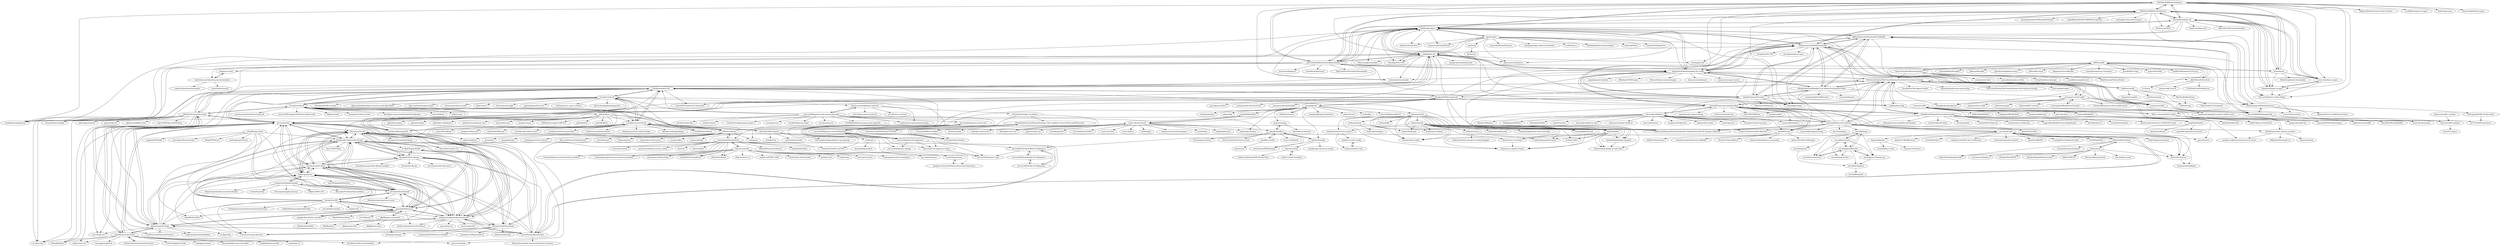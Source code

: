 digraph G {
"DIGITALCRIMINAL/OnlyFans" -> "DIGITALCRIMINALS/OnlyFans"
"DIGITALCRIMINAL/OnlyFans" -> "k0rnh0li0/onlyfans-dl"
"DIGITALCRIMINAL/OnlyFans" -> "RipMeApp/ripme"
"DIGITALCRIMINAL/OnlyFans" -> "mikf/gallery-dl"
"DIGITALCRIMINAL/OnlyFans" -> "Jules-WinnfieldX/CyberDropDownloader"
"DIGITALCRIMINAL/OnlyFans" -> "M-rcus/OnlyFans-Cookie-Helper"
"DIGITALCRIMINAL/OnlyFans" -> "instaloader/instaloader" ["e"=1]
"DIGITALCRIMINAL/OnlyFans" -> "Amenly/onlyfans-scraper"
"DIGITALCRIMINAL/OnlyFans" -> "tonikelope/megabasterd" ["e"=1]
"DIGITALCRIMINAL/OnlyFans" -> "stashapp/stash" ["e"=1]
"DIGITALCRIMINAL/OnlyFans" -> "babysor/Realtime-Voice-Clone-Chinese" ["e"=1]
"DIGITALCRIMINAL/OnlyFans" -> "arc298/instagram-scraper" ["e"=1]
"DIGITALCRIMINAL/OnlyFans" -> "thedevdojo/wave" ["e"=1]
"DIGITALCRIMINAL/OnlyFans" -> "taux1c/onlyfans-scraper"
"DIGITALCRIMINAL/OnlyFans" -> "drawrowfly/tiktok-scraper" ["e"=1]
"Bluegrams/Vividl" -> "database64128/youtube-dl-wpf"
"Bluegrams/Vividl" -> "murrty/youtube-dl-gui"
"Bluegrams/Vividl" -> "ytdl-patched/ytdl-patched"
"Bluegrams/Vividl" -> "jeanslack/Videomass"
"Bluegrams/Vividl" -> "kannagi0303/yt-dlp-gui"
"Bluegrams/Vividl" -> "mhogomchungu/media-downloader"
"Bluegrams/Vividl" -> "setvisible/DownZemAll"
"Bluegrams/Vividl" -> "Maxstupo/ydl-ui"
"Bluegrams/Vividl" -> "xhlove/XstreamDL-CLI" ["e"=1]
"Bluegrams/Vividl" -> "Bluegrams/YoutubeDLSharp"
"Bluegrams/Vividl" -> "ErrorFlynn/ytdlp-interface"
"firedm/FireDM" -> "jeanslack/Videomass"
"firedm/FireDM" -> "setvisible/DownZemAll"
"firedm/FireDM" -> "murrty/youtube-dl-gui"
"firedm/FireDM" -> "TachibanaGeneralLaboratories/download-navi" ["e"=1]
"firedm/FireDM" -> "Bluegrams/Vividl"
"firedm/FireDM" -> "rowrawer/stream-detector" ["e"=1]
"firedm/FireDM" -> "mhogomchungu/media-downloader"
"firedm/FireDM" -> "axcore/tartube"
"firedm/FireDM" -> "oleksis/youtube-dl-gui"
"firedm/FireDM" -> "database64128/youtube-dl-wpf"
"firedm/FireDM" -> "Maxstupo/ydl-ui"
"firedm/FireDM" -> "ytdl-patched/ytdl-patched"
"firedm/FireDM" -> "TheRealDalunacrobate/DaProfiler" ["e"=1]
"firedm/FireDM" -> "marchellodev/sharik" ["e"=1]
"firedm/FireDM" -> "engatec/vdl"
"xChockax/Practical-Ethical-Hacking---The-Complete-Course-Notes-and-Resources-" -> "xChockax/Cheat-Sheets"
"xChockax/Practical-Ethical-Hacking---The-Complete-Course-Notes-and-Resources-" -> "xChockax/CompTIA-Pentest-PT0-001"
"xChockax/Practical-Ethical-Hacking---The-Complete-Course-Notes-and-Resources-" -> "xChockax/Buffer-Overflow"
"blackjack4494/yt-dlc" -> "l1ving/youtube-dl"
"blackjack4494/yt-dlc" -> "blackjack4494/youtube-dlc"
"blackjack4494/yt-dlc" -> "axcore/tartube"
"blackjack4494/yt-dlc" -> "mikf/gallery-dl"
"blackjack4494/yt-dlc" -> "scastillo/not-youtube-dl"
"blackjack4494/yt-dlc" -> "pukkandan/yt-dlp"
"blackjack4494/yt-dlc" -> "MrS0m30n3/youtube-dl-gui"
"blackjack4494/yt-dlc" -> "stax76/mpv.net" ["e"=1]
"blackjack4494/yt-dlc" -> "TheFrenchGhosty/TheFrenchGhostys-Ultimate-YouTube-DL-Scripts-Collection" ["e"=1]
"blackjack4494/yt-dlc" -> "yt-dlp/yt-dlp" ["e"=1]
"blackjack4494/yt-dlc" -> "RipMeApp/ripme"
"blackjack4494/yt-dlc" -> "tomer8007/widevine-l3-decryptor" ["e"=1]
"blackjack4494/yt-dlc" -> "lrvick/youtube-dl"
"blackjack4494/yt-dlc" -> "TheFrenchGhosty/TheFrenchGhostys-YouTube-DL-Archivist-Scripts"
"blackjack4494/yt-dlc" -> "streamlink/streamlink" ["e"=1]
"simon987/awesome-datahoarding" -> "KoalaBear84/OpenDirectoryDownloader"
"simon987/awesome-datahoarding" -> "roboyoshi/datacurator-filetree"
"simon987/awesome-datahoarding" -> "iipc/awesome-web-archiving" ["e"=1]
"simon987/awesome-datahoarding" -> "CorentinB/DeepSort"
"simon987/awesome-datahoarding" -> "shadowmoose/RedditDownloader"
"simon987/awesome-datahoarding" -> "simon987/sist2"
"simon987/awesome-datahoarding" -> "TheFrenchGhosty/TheFrenchGhostys-YouTube-DL-Archivist-Scripts"
"simon987/awesome-datahoarding" -> "chibicitiberiu/ytsm"
"simon987/awesome-datahoarding" -> "TheFrenchGhosty/TheFrenchGhostys-Ultimate-YouTube-DL-Scripts-Collection" ["e"=1]
"simon987/awesome-datahoarding" -> "ArchiveTeam/grab-site" ["e"=1]
"simon987/awesome-datahoarding" -> "CHEF-KOCH/Warez" ["e"=1]
"simon987/awesome-datahoarding" -> "RipMeApp/ripme"
"simon987/awesome-datahoarding" -> "bardisty/ytdlrc"
"simon987/awesome-datahoarding" -> "shirosaidev/diskover"
"simon987/awesome-datahoarding" -> "pirate/ArchiveBox" ["e"=1]
"jely2002/youtube-dl-gui" -> "MrS0m30n3/youtube-dl-gui"
"jely2002/youtube-dl-gui" -> "axcore/tartube"
"jely2002/youtube-dl-gui" -> "oleksis/youtube-dl-gui"
"jely2002/youtube-dl-gui" -> "yt-dlp/yt-dlp" ["e"=1]
"jely2002/youtube-dl-gui" -> "StefanLobbenmeier/youtube-dl-gui"
"jely2002/youtube-dl-gui" -> "FreeTubeApp/FreeTube" ["e"=1]
"jely2002/youtube-dl-gui" -> "safing/portmaster" ["e"=1]
"jely2002/youtube-dl-gui" -> "Klocman/Bulk-Crap-Uninstaller" ["e"=1]
"jely2002/youtube-dl-gui" -> "KurtBestor/Hitomi-Downloader" ["e"=1]
"jely2002/youtube-dl-gui" -> "Rudloff/alltube" ["e"=1]
"jely2002/youtube-dl-gui" -> "builtbybel/privatezilla" ["e"=1]
"jely2002/youtube-dl-gui" -> "qarmin/czkawka" ["e"=1]
"jely2002/youtube-dl-gui" -> "mifi/lossless-cut" ["e"=1]
"jely2002/youtube-dl-gui" -> "clsid2/mpc-hc" ["e"=1]
"jely2002/youtube-dl-gui" -> "henrypp/simplewall" ["e"=1]
"StefanLobbenmeier/youtube-dl-gui" -> "jely2002/youtube-dl-gui"
"mikf/gallery-dl" -> "RipMeApp/ripme"
"mikf/gallery-dl" -> "Nandaka/PixivUtil2" ["e"=1]
"mikf/gallery-dl" -> "Bionus/imgbrd-grabber" ["e"=1]
"mikf/gallery-dl" -> "instaloader/instaloader" ["e"=1]
"mikf/gallery-dl" -> "yt-dlp/yt-dlp" ["e"=1]
"mikf/gallery-dl" -> "qarmin/czkawka" ["e"=1]
"mikf/gallery-dl" -> "hydrusnetwork/hydrus" ["e"=1]
"mikf/gallery-dl" -> "aliparlakci/bulk-downloader-for-reddit"
"mikf/gallery-dl" -> "blackjack4494/yt-dlc"
"mikf/gallery-dl" -> "KurtBestor/Hitomi-Downloader" ["e"=1]
"mikf/gallery-dl" -> "manga-download/hakuneko" ["e"=1]
"mikf/gallery-dl" -> "tonikelope/megabasterd" ["e"=1]
"mikf/gallery-dl" -> "streamlink/streamlink" ["e"=1]
"mikf/gallery-dl" -> "Jules-WinnfieldX/CyberDropDownloader"
"mikf/gallery-dl" -> "stashapp/stash" ["e"=1]
"github/dmca" -> "l1ving/youtube-dl"
"github/dmca" -> "github/gov-takedowns" ["e"=1]
"github/dmca" -> "blackjack4494/yt-dlc"
"github/dmca" -> "github/choosealicense.com" ["e"=1]
"github/dmca" -> "scastillo/not-youtube-dl"
"github/dmca" -> "willdoescode/nat"
"github/dmca" -> "mitre/advmlthreatmatrix"
"github/dmca" -> "hexchat/hexchat" ["e"=1]
"github/dmca" -> "skeeto/endlessh" ["e"=1]
"github/dmca" -> "nyaadevs/nyaa" ["e"=1]
"github/dmca" -> "MSWorkers/support.996.ICU" ["e"=1]
"github/dmca" -> "github/hubot" ["e"=1]
"github/dmca" -> "gorhill/uBlock" ["e"=1]
"github/dmca" -> "github/site-policy" ["e"=1]
"github/dmca" -> "github/markup" ["e"=1]
"roboyoshi/datacurator-filetree" -> "simon987/awesome-datahoarding"
"roboyoshi/datacurator-filetree" -> "TheFrenchGhosty/TheFrenchGhostys-YouTube-DL-Archivist-Scripts"
"roboyoshi/datacurator-filetree" -> "novoid/filetags"
"roboyoshi/datacurator-filetree" -> "TheFrenchGhosty/TheFrenchGhostys-Ultimate-YouTube-DL-Scripts-Collection" ["e"=1]
"roboyoshi/datacurator-filetree" -> "na--/ebook-tools"
"roboyoshi/datacurator-filetree" -> "dmn001/youtube_channel_archiver"
"roboyoshi/datacurator-filetree" -> "simon987/sist2"
"roboyoshi/datacurator-filetree" -> "shirosaidev/diskover"
"roboyoshi/datacurator-filetree" -> "shadowmoose/RedditDownloader"
"roboyoshi/datacurator-filetree" -> "jonaswinkler/paperless-ng" ["e"=1]
"roboyoshi/datacurator-filetree" -> "aliparlakci/bulk-downloader-for-reddit"
"roboyoshi/datacurator-filetree" -> "pirate/ArchiveBox" ["e"=1]
"roboyoshi/datacurator-filetree" -> "jbruchon/jdupes" ["e"=1]
"roboyoshi/datacurator-filetree" -> "RipMeApp/ripme"
"roboyoshi/datacurator-filetree" -> "Tzahi12345/YoutubeDL-Material" ["e"=1]
"RipMeApp/ripme" -> "4pr0n/ripme"
"RipMeApp/ripme" -> "mikf/gallery-dl"
"RipMeApp/ripme" -> "aliparlakci/bulk-downloader-for-reddit"
"RipMeApp/ripme" -> "shadowmoose/RedditDownloader"
"RipMeApp/ripme" -> "instaloader/instaloader" ["e"=1]
"RipMeApp/ripme" -> "DIGITALCRIMINAL/OnlyFans"
"RipMeApp/ripme" -> "tonikelope/megabasterd" ["e"=1]
"RipMeApp/ripme" -> "althonos/InstaLooter" ["e"=1]
"RipMeApp/ripme" -> "ripmeapp2/ripme"
"RipMeApp/ripme" -> "Bionus/imgbrd-grabber" ["e"=1]
"RipMeApp/ripme" -> "Nandaka/PixivUtil2" ["e"=1]
"RipMeApp/ripme" -> "hydrusnetwork/hydrus" ["e"=1]
"RipMeApp/ripme" -> "Jules-WinnfieldX/CyberDropDownloader"
"RipMeApp/ripme" -> "johanneszab/TumblThree" ["e"=1]
"RipMeApp/ripme" -> "MalloyDelacroix/DownloaderForReddit"
"jeanslack/Videomass" -> "MattMcManis/Axiom" ["e"=1]
"jeanslack/Videomass" -> "database64128/youtube-dl-wpf"
"jeanslack/Videomass" -> "Bluegrams/Vividl"
"jeanslack/Videomass" -> "murrty/youtube-dl-gui"
"jeanslack/Videomass" -> "mhogomchungu/media-downloader"
"jeanslack/Videomass" -> "Maxstupo/ydl-ui"
"jeanslack/Videomass" -> "firedm/FireDM"
"jeanslack/Videomass" -> "ShalmonAnandas/Gui-Youtube-dl"
"jeanslack/Videomass" -> "setvisible/DownZemAll"
"jeanslack/Videomass" -> "paulpacifico/shutter-encoder"
"jeanslack/Videomass" -> "cdgriffith/FastFlix" ["e"=1]
"jeanslack/Videomass" -> "oleksis/youtube-dl-gui"
"jeanslack/Videomass" -> "axcore/tartube"
"jeanslack/Videomass" -> "alfg/ffmpeg-commander"
"jeanslack/Videomass" -> "swl-x/MystiQ" ["e"=1]
"database64128/youtube-dl-wpf" -> "Bluegrams/Vividl"
"database64128/youtube-dl-wpf" -> "ErrorFlynn/ytdlp-interface"
"database64128/youtube-dl-wpf" -> "kannagi0303/yt-dlp-gui"
"database64128/youtube-dl-wpf" -> "murrty/youtube-dl-gui"
"database64128/youtube-dl-wpf" -> "mhogomchungu/media-downloader"
"database64128/youtube-dl-wpf" -> "ytdl-patched/ytdl-patched"
"database64128/youtube-dl-wpf" -> "jeanslack/Videomass"
"database64128/youtube-dl-wpf" -> "Maxstupo/ydl-ui"
"database64128/youtube-dl-wpf" -> "oleksis/youtube-dl-gui"
"database64128/youtube-dl-wpf" -> "xhlove/XstreamDL-CLI" ["e"=1]
"database64128/youtube-dl-wpf" -> "chris124567/hulu" ["e"=1]
"database64128/youtube-dl-wpf" -> "rowrawer/stream-detector" ["e"=1]
"database64128/youtube-dl-wpf" -> "axcore/tartube"
"database64128/youtube-dl-wpf" -> "wvdumper/dumper" ["e"=1]
"database64128/youtube-dl-wpf" -> "yt-dlp/FFmpeg-Builds"
"setvisible/DownZemAll" -> "erickutcher/httpdownloader"
"setvisible/DownZemAll" -> "Bluegrams/Vividl"
"setvisible/DownZemAll" -> "Maxstupo/ydl-ui"
"setvisible/DownZemAll" -> "mhogomchungu/media-downloader"
"setvisible/DownZemAll" -> "jeanslack/Videomass"
"setvisible/DownZemAll" -> "ModuleArt/quick-picture-viewer" ["e"=1]
"setvisible/DownZemAll" -> "firedm/FireDM"
"setvisible/DownZemAll" -> "murrty/youtube-dl-gui"
"MrS0m30n3/youtube-dl-gui" -> "jely2002/youtube-dl-gui"
"MrS0m30n3/youtube-dl-gui" -> "ytdl-org/youtube-dl" ["e"=1]
"MrS0m30n3/youtube-dl-gui" -> "axcore/tartube"
"MrS0m30n3/youtube-dl-gui" -> "l1ving/youtube-dl"
"MrS0m30n3/youtube-dl-gui" -> "rg3/youtube-dl" ["e"=1]
"MrS0m30n3/youtube-dl-gui" -> "yt-dlp/yt-dlp" ["e"=1]
"MrS0m30n3/youtube-dl-gui" -> "oleksis/youtube-dl-gui"
"MrS0m30n3/youtube-dl-gui" -> "Rudloff/alltube" ["e"=1]
"MrS0m30n3/youtube-dl-gui" -> "mikf/gallery-dl"
"MrS0m30n3/youtube-dl-gui" -> "blackjack4494/yt-dlc"
"MrS0m30n3/youtube-dl-gui" -> "mifi/lossless-cut" ["e"=1]
"MrS0m30n3/youtube-dl-gui" -> "streamlink/streamlink" ["e"=1]
"MrS0m30n3/youtube-dl-gui" -> "qbittorrent/qBittorrent" ["e"=1]
"MrS0m30n3/youtube-dl-gui" -> "Open-Shell/Open-Shell-Menu" ["e"=1]
"MrS0m30n3/youtube-dl-gui" -> "RipMeApp/ripme"
"gsquire/topngx" -> "spieglt/whatfiles"
"gsquire/topngx" -> "Barzahlen/cronlocker"
"l1ving/youtube-dl" -> "scastillo/not-youtube-dl"
"l1ving/youtube-dl" -> "blackjack4494/yt-dlc"
"l1ving/youtube-dl" -> "lrvick/youtube-dl"
"l1ving/youtube-dl" -> "MrS0m30n3/youtube-dl-gui"
"l1ving/youtube-dl" -> "youtube-dl2/youtube-dl"
"l1ving/youtube-dl" -> "github/dmca"
"l1ving/youtube-dl" -> "willdoescode/nat"
"l1ving/youtube-dl" -> "harisqazi1/Cybersecurity" ["e"=1]
"l1ving/youtube-dl" -> "developer-resources/frontend-development" ["e"=1]
"l1ving/youtube-dl" -> "mxrch/GHunt" ["e"=1]
"l1ving/youtube-dl" -> "jofpin/trape" ["e"=1]
"l1ving/youtube-dl" -> "przemyslawpluta/node-youtube-dl" ["e"=1]
"l1ving/youtube-dl" -> "microsoft/Bringing-Old-Photos-Back-to-Life" ["e"=1]
"l1ving/youtube-dl" -> "skeeto/endlessh" ["e"=1]
"l1ving/youtube-dl" -> "kkdai/youtube" ["e"=1]
"willdoescode/nat" -> "mitre/advmlthreatmatrix"
"willdoescode/nat" -> "scastillo/not-youtube-dl"
"willdoescode/nat" -> "l1ving/youtube-dl"
"willdoescode/nat" -> "liamg/gitjacker" ["e"=1]
"willdoescode/nat" -> "skeeto/endlessh" ["e"=1]
"willdoescode/nat" -> "blackjack4494/yt-dlc"
"willdoescode/nat" -> "prabhuignoto/react-chrono" ["e"=1]
"willdoescode/nat" -> "MicrosoftDocs/ai-fundamentals" ["e"=1]
"willdoescode/nat" -> "surfcodes/surf" ["e"=1]
"willdoescode/nat" -> "Nukesor/pueue" ["e"=1]
"willdoescode/nat" -> "benawad/vscode-stories" ["e"=1]
"willdoescode/nat" -> "zserge/awfice" ["e"=1]
"willdoescode/nat" -> "sayanarijit/xplr" ["e"=1]
"willdoescode/nat" -> "curlpipe/ox" ["e"=1]
"willdoescode/nat" -> "ducaale/ht" ["e"=1]
"mig1984/bashible" -> "team-video/aviary.sh"
"oleksis/youtube-dl-gui" -> "axcore/tartube"
"oleksis/youtube-dl-gui" -> "mhogomchungu/media-downloader"
"oleksis/youtube-dl-gui" -> "jely2002/youtube-dl-gui"
"oleksis/youtube-dl-gui" -> "database64128/youtube-dl-wpf"
"oleksis/youtube-dl-gui" -> "yt-dlg/yt-dlg"
"oleksis/youtube-dl-gui" -> "MrS0m30n3/youtube-dl-gui"
"oleksis/youtube-dl-gui" -> "jeanslack/Videomass"
"oleksis/youtube-dl-gui" -> "ErrorFlynn/ytdlp-interface"
"oleksis/youtube-dl-gui" -> "FastForwardTeam/FastForward" ["e"=1]
"oleksis/youtube-dl-gui" -> "bogachenko/fuckfuckadblock" ["e"=1]
"oleksis/youtube-dl-gui" -> "kannagi0303/yt-dlp-gui"
"oleksis/youtube-dl-gui" -> "stax76/mpv.net" ["e"=1]
"oleksis/youtube-dl-gui" -> "Maxstupo/ydl-ui"
"oleksis/youtube-dl-gui" -> "murrty/youtube-dl-gui"
"oleksis/youtube-dl-gui" -> "blackjack4494/yt-dlc"
"aliparlakci/bulk-downloader-for-reddit" -> "shadowmoose/RedditDownloader"
"aliparlakci/bulk-downloader-for-reddit" -> "MalloyDelacroix/DownloaderForReddit"
"aliparlakci/bulk-downloader-for-reddit" -> "RipMeApp/ripme"
"aliparlakci/bulk-downloader-for-reddit" -> "MonkeyMaster64/Reddit-User-Media-Downloader-Public"
"aliparlakci/bulk-downloader-for-reddit" -> "mikf/gallery-dl"
"aliparlakci/bulk-downloader-for-reddit" -> "paypal/paypal-checkout" ["e"=1]
"aliparlakci/bulk-downloader-for-reddit" -> "TheFrenchGhosty/TheFrenchGhostys-YouTube-DL-Archivist-Scripts"
"aliparlakci/bulk-downloader-for-reddit" -> "AAndyProgram/SCrawler"
"aliparlakci/bulk-downloader-for-reddit" -> "KRodinn/OGSR-Engine" ["e"=1]
"aliparlakci/bulk-downloader-for-reddit" -> "p-ranav/saveddit"
"aliparlakci/bulk-downloader-for-reddit" -> "Microsoft/azure-maven-plugins" ["e"=1]
"aliparlakci/bulk-downloader-for-reddit" -> "TheFrenchGhosty/TheFrenchGhostys-Ultimate-YouTube-DL-Scripts-Collection" ["e"=1]
"aliparlakci/bulk-downloader-for-reddit" -> "instaloader/instaloader" ["e"=1]
"aliparlakci/bulk-downloader-for-reddit" -> "home-assistant/hassos" ["e"=1]
"aliparlakci/bulk-downloader-for-reddit" -> "macports/macports-ports" ["e"=1]
"axcore/tartube" -> "oleksis/youtube-dl-gui"
"axcore/tartube" -> "mhogomchungu/media-downloader"
"axcore/tartube" -> "jely2002/youtube-dl-gui"
"axcore/tartube" -> "blackjack4494/yt-dlc"
"axcore/tartube" -> "MrS0m30n3/youtube-dl-gui"
"axcore/tartube" -> "TheFrenchGhosty/TheFrenchGhostys-Ultimate-YouTube-DL-Scripts-Collection" ["e"=1]
"axcore/tartube" -> "Maxstupo/ydl-ui"
"axcore/tartube" -> "murrty/youtube-dl-gui"
"axcore/tartube" -> "Rudloff/alltube" ["e"=1]
"axcore/tartube" -> "database64128/youtube-dl-wpf"
"axcore/tartube" -> "bogachenko/fuckfuckadblock" ["e"=1]
"axcore/tartube" -> "jeanslack/Videomass"
"axcore/tartube" -> "stax76/mpv.net" ["e"=1]
"axcore/tartube" -> "FastForwardTeam/FastForward" ["e"=1]
"axcore/tartube" -> "Bluegrams/Vividl"
"4pr0n/ripme" -> "RipMeApp/ripme"
"4pr0n/ripme" -> "mmozeiko/RcloneBrowser" ["e"=1]
"4pr0n/ripme" -> "althonos/InstaLooter" ["e"=1]
"4pr0n/ripme" -> "shadowmoose/RedditDownloader"
"4pr0n/ripme" -> "johanneszab/TumblThree" ["e"=1]
"4pr0n/ripme" -> "alexgisby/imgur-album-downloader"
"4pr0n/ripme" -> "ccd0/4chan-x" ["e"=1]
"4pr0n/ripme" -> "hydrusnetwork/hydrus" ["e"=1]
"4pr0n/ripme" -> "mikf/gallery-dl"
"4pr0n/ripme" -> "Nandaka/PixivUtil2" ["e"=1]
"4pr0n/ripme" -> "Nandaka/DanbooruDownloader" ["e"=1]
"4pr0n/ripme" -> "4pr0n/rip"
"4pr0n/ripme" -> "nokonoko/Pomf" ["e"=1]
"4pr0n/ripme" -> "aliparlakci/bulk-downloader-for-reddit"
"4pr0n/ripme" -> "dweidenfeld/plexdrive" ["e"=1]
"microsoft/beginners-intro-javascript-node" -> "keep3r-network/keep3r.network"
"microsoft/beginners-intro-javascript-node" -> "ErickWendel/semana-javascript-expert01" ["e"=1]
"microsoft/beginners-intro-javascript-node" -> "microsoft/beginners-series-blockchain"
"microsoft/beginners-intro-javascript-node" -> "lrvick/youtube-dl"
"microsoft/beginners-intro-javascript-node" -> "astrofox-io/astrofox" ["e"=1]
"microsoft/beginners-intro-javascript-node" -> "Cuuhomientrung/cuuhomientrung" ["e"=1]
"microsoft/beginners-intro-javascript-node" -> "ovh/the-bastion" ["e"=1]
"microsoft/beginners-intro-javascript-node" -> "UnityTechnologies/open-project-1" ["e"=1]
"microsoft/beginners-intro-javascript-node" -> "screego/server" ["e"=1]
"microsoft/beginners-intro-javascript-node" -> "awslabs/diagram-maker" ["e"=1]
"microsoft/beginners-intro-javascript-node" -> "fireeye/ThreatPursuit-VM" ["e"=1]
"microsoft/beginners-intro-javascript-node" -> "vercel/commerce" ["e"=1]
"microsoft/beginners-intro-javascript-node" -> "blackjack4494/yt-dlc"
"microsoft/beginners-intro-javascript-node" -> "microsoft/Full-Stack-Web-For-Beginners"
"microsoft/beginners-intro-javascript-node" -> "microsoft/beginners-series-rust"
"microsoft/beginners-series-rust" -> "microsoft/beginners-series-blockchain"
"microsoft/beginners-series-rust" -> "microsoft/vue-beginners-videos"
"microsoft/beginners-series-rust" -> "microsoft/beginners-vuejs"
"microsoft/beginners-series-rust" -> "microsoft/python-for-beginners"
"microsoft/beginners-series-rust" -> "microsoft/beginners-django"
"flotwig/the-one-cert" -> "team-video/aviary.sh"
"Avnsx/fansly" -> "DIGITALCRIMINALS/OnlyFans"
"Avnsx/fansly" -> "taux1c/onlyfans-scraper"
"Avnsx/fansly" -> "k0rnh0li0/onlyfans-dl"
"Avnsx/fansly" -> "Jules-WinnfieldX/CyberDropDownloader"
"Avnsx/fansly" -> "Motyldrogi/fansly-downloader"
"Avnsx/fansly" -> "DIGITALCRIMINAL/OnlyFans"
"Avnsx/fansly" -> "Amenly/onlyfans-scraper"
"mhogomchungu/media-downloader" -> "oleksis/youtube-dl-gui"
"mhogomchungu/media-downloader" -> "axcore/tartube"
"mhogomchungu/media-downloader" -> "database64128/youtube-dl-wpf"
"mhogomchungu/media-downloader" -> "jeanslack/Videomass"
"mhogomchungu/media-downloader" -> "Bluegrams/Vividl"
"mhogomchungu/media-downloader" -> "setvisible/DownZemAll"
"mhogomchungu/media-downloader" -> "murrty/youtube-dl-gui"
"mhogomchungu/media-downloader" -> "Maxstupo/ydl-ui"
"mhogomchungu/media-downloader" -> "kannagi0303/yt-dlp-gui"
"mhogomchungu/media-downloader" -> "mpc-qt/mpc-qt" ["e"=1]
"mhogomchungu/media-downloader" -> "ytdl-patched/ytdl-patched"
"mhogomchungu/media-downloader" -> "ShalmonAnandas/Gui-Youtube-dl"
"mhogomchungu/media-downloader" -> "yausername/dvd" ["e"=1]
"mhogomchungu/media-downloader" -> "rowrawer/stream-detector" ["e"=1]
"mhogomchungu/media-downloader" -> "ErrorFlynn/ytdlp-interface"
"Heholord/FalconStats" -> "yboetz/motd"
"Heholord/FalconStats" -> "taylorthurlow/panda-motd"
"Heholord/FalconStats" -> "chibicitiberiu/ytsm"
"Heholord/FalconStats" -> "na--/ebook-tools"
"Heholord/FalconStats" -> "ntoskrnl4/raspi-ssh-banner"
"MonkeyMaster64/Reddit-User-Media-Downloader-Public" -> "aliparlakci/bulk-downloader-for-reddit"
"MonkeyMaster64/Reddit-User-Media-Downloader-Public" -> "MalloyDelacroix/DownloaderForReddit"
"MonkeyMaster64/Reddit-User-Media-Downloader-Public" -> "shadowmoose/RedditDownloader"
"MonkeyMaster64/Reddit-User-Media-Downloader-Public" -> "TheFrenchGhosty/TheFrenchGhostys-YouTube-DL-Archivist-Scripts"
"MonkeyMaster64/Reddit-User-Media-Downloader-Public" -> "AAndyProgram/SCrawler"
"MonkeyMaster64/Reddit-User-Media-Downloader-Public" -> "TheFrenchGhosty/TheFrenchGhostys-Ultimate-YouTube-DL-Scripts-Collection" ["e"=1]
"MonkeyMaster64/Reddit-User-Media-Downloader-Public" -> "csu/export-saved-reddit"
"MonkeyMaster64/Reddit-User-Media-Downloader-Public" -> "vexorian/dizquetv" ["e"=1]
"MonkeyMaster64/Reddit-User-Media-Downloader-Public" -> "rustyshackleford36/locatarr" ["e"=1]
"keep3r-network/keep3r.network" -> "iearn-finance/yearn-protocol" ["e"=1]
"keep3r-network/keep3r.network" -> "microsoft/beginners-intro-javascript-node"
"keep3r-network/keep3r.network" -> "xChockax/Privlege_Escalation"
"keep3r-network/keep3r.network" -> "Cuuhomientrung/cuuhomientrung" ["e"=1]
"keep3r-network/keep3r.network" -> "curvefi/curve-contract" ["e"=1]
"yboetz/motd" -> "RIKRUS/MOTD"
"yboetz/motd" -> "Heholord/FalconStats"
"yboetz/motd" -> "HermannBjorgvin/motd"
"yboetz/motd" -> "taylorthurlow/panda-motd"
"yboetz/motd" -> "bcyran/fancy-motd"
"yboetz/motd" -> "chibicitiberiu/ytsm"
"yboetz/motd" -> "wacossusca34/glava" ["e"=1]
"yboetz/motd" -> "40Cakes/PlexMOTD"
"yboetz/motd" -> "RandomNinjaAtk/docker-amd" ["e"=1]
"AAndyProgram/SCrawler" -> "shadowmoose/RedditDownloader"
"AAndyProgram/SCrawler" -> "MalloyDelacroix/DownloaderForReddit"
"AAndyProgram/SCrawler" -> "aliparlakci/bulk-downloader-for-reddit"
"AAndyProgram/SCrawler" -> "TheFrenchGhosty/TheFrenchGhostys-Ultimate-YouTube-DL-Scripts-Collection" ["e"=1]
"AAndyProgram/SCrawler" -> "RipMeApp/ripme"
"AAndyProgram/SCrawler" -> "MonkeyMaster64/Reddit-User-Media-Downloader-Public"
"AAndyProgram/SCrawler" -> "p-ranav/saveddit"
"AAndyProgram/SCrawler" -> "axcore/tartube"
"AAndyProgram/SCrawler" -> "mikf/gallery-dl"
"AAndyProgram/SCrawler" -> "ripmeapp2/ripme"
"AAndyProgram/SCrawler" -> "TheFrenchGhosty/TheFrenchGhostys-YouTube-DL-Archivist-Scripts"
"AAndyProgram/SCrawler" -> "mhogomchungu/media-downloader"
"AAndyProgram/SCrawler" -> "KoalaBear84/OpenDirectoryDownloader"
"AAndyProgram/SCrawler" -> "alextran1502/immich" ["e"=1]
"AAndyProgram/SCrawler" -> "database64128/youtube-dl-wpf"
"TheFrenchGhosty/TheFrenchGhostys-YouTube-DL-Archivist-Scripts" -> "TheFrenchGhosty/TheFrenchGhostys-GOG-Archivist-Scripts"
"TheFrenchGhosty/TheFrenchGhostys-YouTube-DL-Archivist-Scripts" -> "pukkandan/yt-dlp"
"TheFrenchGhosty/TheFrenchGhostys-YouTube-DL-Archivist-Scripts" -> "NotCompsky/tagem"
"TheFrenchGhosty/TheFrenchGhostys-YouTube-DL-Archivist-Scripts" -> "dmn001/youtube_channel_archiver"
"TheFrenchGhosty/TheFrenchGhostys-YouTube-DL-Archivist-Scripts" -> "blackjack4494/youtube-dlc"
"TheFrenchGhosty/TheFrenchGhostys-YouTube-DL-Archivist-Scripts" -> "KoalaBear84/OpenDirectoryDownloader"
"TheFrenchGhosty/TheFrenchGhostys-YouTube-DL-Archivist-Scripts" -> "simon987/awesome-datahoarding"
"TheFrenchGhosty/TheFrenchGhostys-YouTube-DL-Archivist-Scripts" -> "ZeroQI/YouTube-Agent.bundle" ["e"=1]
"TheFrenchGhosty/TheFrenchGhostys-YouTube-DL-Archivist-Scripts" -> "aliparlakci/bulk-downloader-for-reddit"
"TheFrenchGhosty/TheFrenchGhostys-YouTube-DL-Archivist-Scripts" -> "Spearfoot/disk-burnin-and-testing" ["e"=1]
"TheFrenchGhosty/TheFrenchGhostys-YouTube-DL-Archivist-Scripts" -> "roboyoshi/datacurator-filetree"
"TheFrenchGhosty/TheFrenchGhostys-YouTube-DL-Archivist-Scripts" -> "MonkeyMaster64/Reddit-User-Media-Downloader-Public"
"TheFrenchGhosty/TheFrenchGhostys-YouTube-DL-Archivist-Scripts" -> "blackjack4494/yt-dlc"
"TheFrenchGhosty/TheFrenchGhostys-YouTube-DL-Archivist-Scripts" -> "manojkarthick/reddsaver"
"TheFrenchGhosty/TheFrenchGhostys-YouTube-DL-Archivist-Scripts" -> "Skallwar/suckit"
"Nick-Gottschlich/Social-Amnesia" -> "x89/Shreddit"
"Nick-Gottschlich/Social-Amnesia" -> "upmasked/number-verifier" ["e"=1]
"Nick-Gottschlich/Social-Amnesia" -> "ScriptSmith/socialreaper" ["e"=1]
"Nick-Gottschlich/Social-Amnesia" -> "TheFrenchGhosty/TheFrenchGhostys-YouTube-DL-Archivist-Scripts"
"Nick-Gottschlich/Social-Amnesia" -> "micahflee/semiphemeral" ["e"=1]
"Nick-Gottschlich/Social-Amnesia" -> "MikeMcQuaid/TwitterDelete" ["e"=1]
"Nick-Gottschlich/Social-Amnesia" -> "cryptee/web-client" ["e"=1]
"Nick-Gottschlich/Social-Amnesia" -> "j0be/PowerDeleteSuite"
"shadowmoose/RedditDownloader" -> "aliparlakci/bulk-downloader-for-reddit"
"shadowmoose/RedditDownloader" -> "MalloyDelacroix/DownloaderForReddit"
"shadowmoose/RedditDownloader" -> "RipMeApp/ripme"
"shadowmoose/RedditDownloader" -> "csu/export-saved-reddit"
"shadowmoose/RedditDownloader" -> "MonkeyMaster64/Reddit-User-Media-Downloader-Public"
"shadowmoose/RedditDownloader" -> "AAndyProgram/SCrawler"
"shadowmoose/RedditDownloader" -> "NSchrading/redditDataExtractor"
"shadowmoose/RedditDownloader" -> "simon987/awesome-datahoarding"
"shadowmoose/RedditDownloader" -> "HoverHell/RedditImageGrab"
"shadowmoose/RedditDownloader" -> "JosephLai241/URS" ["e"=1]
"shadowmoose/RedditDownloader" -> "manojkarthick/reddsaver"
"shadowmoose/RedditDownloader" -> "elvisyjlin/media-scraper" ["e"=1]
"shadowmoose/RedditDownloader" -> "mikf/gallery-dl"
"shadowmoose/RedditDownloader" -> "p-ranav/saveddit"
"shadowmoose/RedditDownloader" -> "DIGITALCRIMINALS/OnlyFans"
"Jules-WinnfieldX/CyberDropDownloader" -> "DIGITALCRIMINALS/OnlyFans"
"Jules-WinnfieldX/CyberDropDownloader" -> "cyberdrop-me/cyberdrop.me-downloaders"
"Jules-WinnfieldX/CyberDropDownloader" -> "izqalan/cy-client"
"Jules-WinnfieldX/CyberDropDownloader" -> "mikf/gallery-dl"
"Jules-WinnfieldX/CyberDropDownloader" -> "RipMeApp/ripme"
"Jules-WinnfieldX/CyberDropDownloader" -> "arsenetar/dupeguru" ["e"=1]
"Jules-WinnfieldX/CyberDropDownloader" -> "k0rnh0li0/onlyfans-dl"
"Jules-WinnfieldX/CyberDropDownloader" -> "DIGITALCRIMINAL/OnlyFans"
"Jules-WinnfieldX/CyberDropDownloader" -> "Avnsx/fansly"
"Jules-WinnfieldX/CyberDropDownloader" -> "taux1c/onlyfans-scraper"
"Jules-WinnfieldX/CyberDropDownloader" -> "ripmeapp2/ripme"
"Jules-WinnfieldX/CyberDropDownloader" -> "aliparlakci/bulk-downloader-for-reddit"
"Jules-WinnfieldX/CyberDropDownloader" -> "tonikelope/megabasterd" ["e"=1]
"Jules-WinnfieldX/CyberDropDownloader" -> "wmw64/cyberdrop-dl"
"Jules-WinnfieldX/CyberDropDownloader" -> "SkyCloudDev/ForumPostDownloader"
"MalloyDelacroix/DownloaderForReddit" -> "shadowmoose/RedditDownloader"
"MalloyDelacroix/DownloaderForReddit" -> "aliparlakci/bulk-downloader-for-reddit"
"MalloyDelacroix/DownloaderForReddit" -> "NSchrading/redditDataExtractor"
"MalloyDelacroix/DownloaderForReddit" -> "MonkeyMaster64/Reddit-User-Media-Downloader-Public"
"MalloyDelacroix/DownloaderForReddit" -> "HoverHell/RedditImageGrab"
"MalloyDelacroix/DownloaderForReddit" -> "AAndyProgram/SCrawler"
"MalloyDelacroix/DownloaderForReddit" -> "ripmeapp2/ripme"
"MalloyDelacroix/DownloaderForReddit" -> "RipMeApp/ripme"
"MalloyDelacroix/DownloaderForReddit" -> "p-ranav/saveddit"
"MalloyDelacroix/DownloaderForReddit" -> "voussoir/timesearch" ["e"=1]
"alfg/ffmpeg-commander" -> "alfg/ffmpegd"
"alfg/ffmpeg-commander" -> "alfg/openencoder"
"alfg/ffmpeg-commander" -> "alfg/ffprobe-wasm" ["e"=1]
"alfg/ffmpeg-commander" -> "jeanslack/Videomass"
"Skallwar/suckit" -> "zuh0/entropy"
"Skallwar/suckit" -> "balayette/compiler"
"Skallwar/suckit" -> "vberlier/narwhal"
"Skallwar/suckit" -> "MattGorko/libu2f-emu"
"Skallwar/suckit" -> "TheFrenchGhosty/TheFrenchGhostys-YouTube-DL-Archivist-Scripts"
"team-video/aviary.sh" -> "plyint/encpass.sh"
"team-video/aviary.sh" -> "mig1984/bashible"
"team-video/aviary.sh" -> "flotwig/the-one-cert"
"team-video/aviary.sh" -> "Fizzadar/pyinfra" ["e"=1]
"team-video/aviary.sh" -> "PurritoBin/PurritoBin"
"team-video/aviary.sh" -> "Uzay-G/archivy" ["e"=1]
"team-video/aviary.sh" -> "bach-sh/bach"
"team-video/aviary.sh" -> "lloeki/apply"
"team-video/aviary.sh" -> "subspacecommunity/subspace" ["e"=1]
"team-video/aviary.sh" -> "imsnif/what" ["e"=1]
"team-video/aviary.sh" -> "stephank/lazyssh"
"team-video/aviary.sh" -> "ottomatica/slim" ["e"=1]
"team-video/aviary.sh" -> "erebe/personal-server" ["e"=1]
"team-video/aviary.sh" -> "spieglt/whatfiles"
"team-video/aviary.sh" -> "leahneukirchen/nq" ["e"=1]
"lrvick/youtube-dl" -> "scastillo/not-youtube-dl"
"lrvick/youtube-dl" -> "l1ving/youtube-dl"
"lrvick/youtube-dl" -> "FuckRIAA/youtube-dl"
"lrvick/youtube-dl" -> "iPzard/media-file-renamer" ["e"=1]
"lrvick/youtube-dl" -> "blackjack4494/yt-dlc"
"lrvick/youtube-dl" -> "alpersonalwebsite/data-structures-and-algorithms" ["e"=1]
"lrvick/youtube-dl" -> "alpersonalwebsite/javascript" ["e"=1]
"lrvick/youtube-dl" -> "keep3r-network/keep3r.network"
"lrvick/youtube-dl" -> "torusresearch/torus-node" ["e"=1]
"lrvick/youtube-dl" -> "fabien-h/acta" ["e"=1]
"lrvick/youtube-dl" -> "elvinmahmudov/jget" ["e"=1]
"lrvick/youtube-dl" -> "youtube-dl2/youtube-dl"
"lrvick/youtube-dl" -> "gquittet/graceful-server" ["e"=1]
"lrvick/youtube-dl" -> "boomyjee/cmt_smart_contract" ["e"=1]
"lrvick/youtube-dl" -> "kili-technology/kili-playground" ["e"=1]
"mitre/advmlthreatmatrix" -> "Azure/counterfit"
"mitre/advmlthreatmatrix" -> "willdoescode/nat"
"mitre/advmlthreatmatrix" -> "Trusted-AI/adversarial-robustness-toolbox" ["e"=1]
"mitre/advmlthreatmatrix" -> "stratosphereips/awesome-ml-privacy-attacks" ["e"=1]
"mitre/advmlthreatmatrix" -> "RobustBench/robustbench" ["e"=1]
"mitre/advmlthreatmatrix" -> "bethgelab/foolbox" ["e"=1]
"mitre/advmlthreatmatrix" -> "fra31/auto-attack" ["e"=1]
"mitre/advmlthreatmatrix" -> "privacytrustlab/ml_privacy_meter" ["e"=1]
"mitre/advmlthreatmatrix" -> "fireeye/ThreatPursuit-VM" ["e"=1]
"mitre/advmlthreatmatrix" -> "mitre/cti" ["e"=1]
"mitre/advmlthreatmatrix" -> "google-research/selfstudy-adversarial-robustness"
"mitre/advmlthreatmatrix" -> "elastic/ember" ["e"=1]
"mitre/advmlthreatmatrix" -> "cleverhans-lab/cleverhans" ["e"=1]
"mitre/advmlthreatmatrix" -> "trailofbits/PrivacyRaven"
"mitre/advmlthreatmatrix" -> "QData/TextAttack" ["e"=1]
"youtube-dl2/youtube-dl" -> "scastillo/not-youtube-dl"
"youtube-dl2/youtube-dl" -> "l1ving/youtube-dl"
"youtube-dl2/youtube-dl" -> "lrvick/youtube-dl"
"cloudflare/utahfs" -> "spieglt/whatfiles"
"cloudflare/utahfs" -> "yahoo/vssh" ["e"=1]
"shirosaidev/diskover" -> "shirosaidev/diskover-web"
"shirosaidev/diskover" -> "linuxserver/docker-diskover"
"shirosaidev/diskover" -> "simon987/awesome-datahoarding"
"shirosaidev/diskover" -> "mescon/Muximux" ["e"=1]
"shirosaidev/diskover" -> "imageworks/OpenCue" ["e"=1]
"shirosaidev/diskover" -> "dadoonet/fscrawler" ["e"=1]
"shirosaidev/diskover" -> "nerdvegas/rez" ["e"=1]
"shirosaidev/diskover" -> "roboyoshi/datacurator-filetree"
"shirosaidev/diskover" -> "CorentinB/DeepSort"
"shirosaidev/diskover" -> "simon987/sist2"
"shirosaidev/diskover" -> "PeregrineLabs/Ecosystem" ["e"=1]
"shirosaidev/diskover" -> "Monitorr/Monitorr" ["e"=1]
"shirosaidev/diskover" -> "FallingSnow/h265ize" ["e"=1]
"shirosaidev/diskover" -> "Boerderij/Varken" ["e"=1]
"shirosaidev/diskover" -> "Josh5/unmanic" ["e"=1]
"taux1c/onlyfans-scraper" -> "DIGITALCRIMINALS/OnlyFans"
"taux1c/onlyfans-scraper" -> "k0rnh0li0/onlyfans-dl"
"taux1c/onlyfans-scraper" -> "M-rcus/OnlyFans-Cookie-Helper"
"taux1c/onlyfans-scraper" -> "Amenly/onlyfans-scraper"
"x89/Shreddit" -> "Nick-Gottschlich/Social-Amnesia"
"x89/Shreddit" -> "pythonInRelay/Shreddit"
"x89/Shreddit" -> "j0be/PowerDeleteSuite"
"x89/Shreddit" -> "jdbassa/Shreddit"
"x89/Shreddit" -> "sr33/ares"
"x89/Shreddit" -> "ghacksuserjs/ghacks-user.js" ["e"=1]
"x89/Shreddit" -> "x89/reddit-resub"
"x89/Shreddit" -> "csu/export-saved-reddit"
"x89/Shreddit" -> "kkapsner/CanvasBlocker" ["e"=1]
"x89/Shreddit" -> "stoically/temporary-containers" ["e"=1]
"x89/Shreddit" -> "gorhill/uBO-Scope" ["e"=1]
"x89/Shreddit" -> "NSchrading/redditDataExtractor"
"x89/Shreddit" -> "SIlver--/remindmebot-reddit"
"x89/Shreddit" -> "nicprov/Shreddit"
"x89/Shreddit" -> "adolfintel/Windows10-Privacy" ["e"=1]
"scastillo/not-youtube-dl" -> "lrvick/youtube-dl"
"scastillo/not-youtube-dl" -> "l1ving/youtube-dl"
"scastillo/not-youtube-dl" -> "blackjack4494/yt-dlc"
"scastillo/not-youtube-dl" -> "FuckRIAA/youtube-dl"
"scastillo/not-youtube-dl" -> "youtube-dl2/youtube-dl"
"scastillo/not-youtube-dl" -> "willdoescode/nat"
"scastillo/not-youtube-dl" -> "baimingxuan/vue3-admin-design" ["e"=1]
"scastillo/not-youtube-dl" -> "Allenkuzma/langhaiblogs" ["e"=1]
"scastillo/not-youtube-dl" -> "sohutv/hotcaffeine" ["e"=1]
"scastillo/not-youtube-dl" -> "propensive/fury-old" ["e"=1]
"scastillo/not-youtube-dl" -> "Gabriella439/bench" ["e"=1]
"scastillo/not-youtube-dl" -> "wwwlike/vlife-admin-react" ["e"=1]
"scastillo/not-youtube-dl" -> "distribyted/distribyted"
"scastillo/not-youtube-dl" -> "jonathanchu/emacs-powerline" ["e"=1]
"scastillo/not-youtube-dl" -> "bradtraversy/loruki-website" ["e"=1]
"blackjack4494/youtube-dlc" -> "blackjack4494/yt-dlc"
"blackjack4494/youtube-dlc" -> "TheFrenchGhosty/TheFrenchGhostys-YouTube-DL-Archivist-Scripts"
"blackjack4494/youtube-dlc" -> "pukkandan/yt-dlp"
"blackjack4494/youtube-dlc" -> "parzulpan/real-live" ["e"=1]
"blackjack4494/youtube-dlc" -> "axcore/tartube"
"blackjack4494/youtube-dlc" -> "synox/youtube-dl-interactive" ["e"=1]
"blackjack4494/youtube-dlc" -> "mikf/gallery-dl"
"blackjack4494/youtube-dlc" -> "TheFrenchGhosty/TheFrenchGhostys-Ultimate-YouTube-DL-Scripts-Collection" ["e"=1]
"blackjack4494/youtube-dlc" -> "shadowmoose/RedditDownloader"
"blackjack4494/youtube-dlc" -> "simon987/awesome-datahoarding"
"blackjack4494/youtube-dlc" -> "aliparlakci/bulk-downloader-for-reddit"
"blackjack4494/youtube-dlc" -> "yuanqing/vdx"
"blackjack4494/youtube-dlc" -> "mayeaux/videodownloader" ["e"=1]
"blackjack4494/youtube-dlc" -> "tomer8007/widevine-l3-decryptor" ["e"=1]
"blackjack4494/youtube-dlc" -> "Tzahi12345/YoutubeDL-Material" ["e"=1]
"xChockax/Buffer-Overflow" -> "xChockax/Cheat-Sheets"
"spieglt/whatfiles" -> "gsquire/topngx"
"spieglt/whatfiles" -> "cloudflare/utahfs"
"spieglt/whatfiles" -> "theryangeary/choose" ["e"=1]
"spieglt/whatfiles" -> "technomada/cloud-from-scratch"
"spieglt/whatfiles" -> "beefsack/webify"
"spieglt/whatfiles" -> "buserror/libmish"
"spieglt/whatfiles" -> "meesaltena/SSHHeatmap"
"DIGITALCRIMINALS/OnlyFans" -> "DIGITALCRIMINAL/OnlyFans"
"DIGITALCRIMINALS/OnlyFans" -> "taux1c/onlyfans-scraper"
"DIGITALCRIMINALS/OnlyFans" -> "k0rnh0li0/onlyfans-dl"
"DIGITALCRIMINALS/OnlyFans" -> "M-rcus/OnlyFans-Cookie-Helper"
"DIGITALCRIMINALS/OnlyFans" -> "Jules-WinnfieldX/CyberDropDownloader"
"DIGITALCRIMINALS/OnlyFans" -> "Avnsx/fansly"
"DIGITALCRIMINALS/OnlyFans" -> "Amenly/onlyfans-scraper"
"DIGITALCRIMINALS/OnlyFans" -> "RipMeApp/ripme"
"DIGITALCRIMINALS/OnlyFans" -> "shadowmoose/RedditDownloader"
"DIGITALCRIMINALS/OnlyFans" -> "ALonelyJuicebox/OFMetadataToStash"
"DIGITALCRIMINALS/OnlyFans" -> "Hashirama/OFDL"
"DIGITALCRIMINALS/OnlyFans" -> "ripmeapp2/ripme"
"DIGITALCRIMINALS/OnlyFans" -> "KptnKMan/DIGITALCRIMINAL-OnlyFans"
"DIGITALCRIMINALS/OnlyFans" -> "stashapp/CommunityScrapers" ["e"=1]
"DIGITALCRIMINALS/OnlyFans" -> "aliparlakci/bulk-downloader-for-reddit"
"voussoir/reddit" -> "SmBe19/RedditBots"
"voussoir/reddit" -> "shantnu/RedditBot"
"voussoir/reddit" -> "Damgaard/Reddit-Bots"
"voussoir/reddit" -> "SIlver--/remindmebot-reddit"
"voussoir/reddit" -> "acini/autowikibot-py"
"voussoir/reddit" -> "praw-dev/prawtools"
"voussoir/reddit" -> "HoverHell/RedditImageGrab"
"voussoir/reddit" -> "praw-dev/praw" ["e"=1]
"voussoir/reddit" -> "voussoir/timesearch" ["e"=1]
"voussoir/reddit" -> "rhiever/reddit-analysis"
"voussoir/reddit" -> "SmBe19/praw-OAuth2Util"
"Debdut/names.io" -> "yuanqing/vdx"
"erickutcher/httpdownloader" -> "setvisible/DownZemAll"
"erickutcher/httpdownloader" -> "Maxstupo/ydl-ui"
"erickutcher/httpdownloader" -> "MoyuScript/double-mouse-downloader" ["e"=1]
"erickutcher/httpdownloader" -> "vvyoko/SmartZip" ["e"=1]
"erickutcher/httpdownloader" -> "BLumia/pineapple-pictures" ["e"=1]
"erickutcher/httpdownloader" -> "SIRprise/SSD-LED"
"erickutcher/httpdownloader" -> "AlexanderPro/SmartSystemMenu" ["e"=1]
"funbox/optimizt" -> "funbox/phantom-lord"
"funbox/optimizt" -> "funbox/harold"
"funbox/optimizt" -> "funbox/scss-vars-loader"
"funbox/optimizt" -> "funbox/eslint-config"
"funbox/optimizt" -> "funbox/scss-imports-loader"
"funbox/optimizt" -> "funbox/languagetool-node"
"funbox/optimizt" -> "funbox/babel-plugin-typograf"
"funbox/optimizt" -> "funbox/chronos"
"funbox/optimizt" -> "funbox/talks"
"funbox/optimizt" -> "funbox/beatrix"
"funbox/optimizt" -> "funbox/optimus"
"funbox/optimizt" -> "funbox/frontend-tests-runner"
"funbox/optimizt" -> "funbox/eslint-plugin-no-only-tests"
"funbox/optimizt" -> "funbox/diamonds"
"funbox/optimizt" -> "funbox/api-validator"
"k0rnh0li0/onlyfans-dl" -> "DIGITALCRIMINAL/OnlyFans"
"k0rnh0li0/onlyfans-dl" -> "DIGITALCRIMINALS/OnlyFans"
"k0rnh0li0/onlyfans-dl" -> "Voldrix/onlyfans-dl-2"
"k0rnh0li0/onlyfans-dl" -> "taux1c/onlyfans-scraper"
"k0rnh0li0/onlyfans-dl" -> "Amenly/onlyfans-scraper"
"k0rnh0li0/onlyfans-dl" -> "Avnsx/fansly"
"k0rnh0li0/onlyfans-dl" -> "M-rcus/OnlyFans-Cookie-Helper"
"k0rnh0li0/onlyfans-dl" -> "Hashirama/OFDL"
"k0rnh0li0/onlyfans-dl" -> "Jules-WinnfieldX/CyberDropDownloader"
"k0rnh0li0/onlyfans-dl" -> "MalloyDelacroix/DownloaderForReddit"
"k0rnh0li0/onlyfans-dl" -> "RipMeApp/ripme"
"k0rnh0li0/onlyfans-dl" -> "aliparlakci/bulk-downloader-for-reddit"
"k0rnh0li0/onlyfans-dl" -> "AlexCSDev/PatreonDownloader" ["e"=1]
"dannyvai/reddit_crawlers" -> "rhiever/reddit-analysis"
"simon987/sist2" -> "The-Eye-Team/reddit-dl"
"simon987/sist2" -> "diskoverdata/diskover-community"
"simon987/sist2" -> "simon987/awesome-datahoarding"
"simon987/sist2" -> "fionera/TeamDriveManager"
"simon987/sist2" -> "bbilly1/tubearchivist" ["e"=1]
"simon987/sist2" -> "tborychowski/self-hosted-cookbook" ["e"=1]
"fangfufu/httpdirfs" -> "KoalaBear84/OpenDirectoryDownloader"
"fangfufu/httpdirfs" -> "deluan/navidrome" ["e"=1]
"fangfufu/httpdirfs" -> "chibicitiberiu/ytsm"
"fangfufu/httpdirfs" -> "simon987/opendirectories-bot"
"ErrorFlynn/ytdlp-interface" -> "database64128/youtube-dl-wpf"
"ErrorFlynn/ytdlp-interface" -> "Hitomi-Downloader-extension/chrome-extension"
"ErrorFlynn/ytdlp-interface" -> "kannagi0303/yt-dlp-gui"
"ErrorFlynn/ytdlp-interface" -> "Bluegrams/Vividl"
"ErrorFlynn/ytdlp-interface" -> "oleksis/youtube-dl-gui"
"ErrorFlynn/ytdlp-interface" -> "murrty/youtube-dl-gui"
"ErrorFlynn/ytdlp-interface" -> "mhogomchungu/media-downloader"
"ErrorFlynn/ytdlp-interface" -> "yt-dlp/FFmpeg-Builds"
"ErrorFlynn/ytdlp-interface" -> "Maxstupo/ydl-ui"
"Maxstupo/ydl-ui" -> "murrty/youtube-dl-gui"
"Maxstupo/ydl-ui" -> "database64128/youtube-dl-wpf"
"Maxstupo/ydl-ui" -> "jeanslack/Videomass"
"Maxstupo/ydl-ui" -> "Bluegrams/Vividl"
"Maxstupo/ydl-ui" -> "setvisible/DownZemAll"
"Maxstupo/ydl-ui" -> "axcore/tartube"
"Maxstupo/ydl-ui" -> "erickutcher/httpdownloader"
"Maxstupo/ydl-ui" -> "stax76/OpenWithPlusPlus" ["e"=1]
"Maxstupo/ydl-ui" -> "mhogomchungu/media-downloader"
"cyberdrop-me/cyberdrop.me-downloaders" -> "izqalan/cy-client"
"cyberdrop-me/cyberdrop.me-downloaders" -> "wmw9/cyberdrop-dl"
"cyberdrop-me/cyberdrop.me-downloaders" -> "sukenn/cyberdrop-downloader"
"izqalan/cy-client" -> "cyberdrop-me/cyberdrop.me-downloaders"
"beefsack/webify" -> "eryajf/magic-of-sysuse-scripts" ["e"=1]
"beefsack/webify" -> "meesaltena/SSHHeatmap"
"beefsack/webify" -> "spieglt/whatfiles"
"beefsack/webify" -> "pdacity/ssh2tg"
"pdacity/ssh2tg" -> "vladios13/site-backupsh"
"pdacity/ssh2tg" -> "Sodium-Hydrogen/SSH-Attack-Stats"
"pukkandan/yt-dlp" -> "graham-walker/youtube-dl-react-viewer"
"pukkandan/yt-dlp" -> "TheFrenchGhosty/TheFrenchGhostys-YouTube-DL-Archivist-Scripts"
"novoid/tagstore" -> "novoid/fetchphotos"
"eibol/ffmpeg_batch" -> "LapplandSP/QtAdb" ["e"=1]
"eibol/ffmpeg_batch" -> "ayuLiao/javlibrarycrawler"
"eibol/ffmpeg_batch" -> "fifonik/FFMetrics" ["e"=1]
"eibol/ffmpeg_batch" -> "cdgriffith/FastFlix" ["e"=1]
"eibol/ffmpeg_batch" -> "paulpacifico/shutter-encoder"
"eibol/ffmpeg_batch" -> "setvisible/DownZemAll"
"eibol/ffmpeg_batch" -> "database64128/youtube-dl-wpf"
"eibol/ffmpeg_batch" -> "xushengfeng/eSearch" ["e"=1]
"eibol/ffmpeg_batch" -> "jeanslack/Videomass"
"microsoft/beginners-series-blockchain" -> "microsoft/vue-beginners-videos"
"microsoft/beginners-series-blockchain" -> "microsoft/beginners-vuejs"
"microsoft/beginners-series-blockchain" -> "microsoft/python-for-beginners"
"microsoft/beginners-series-blockchain" -> "microsoft/beginners-series-rust"
"twosixlabs/armory" -> "google-research/selfstudy-adversarial-robustness"
"paulpacifico/shutter-encoder" -> "jeanslack/Videomass"
"paulpacifico/shutter-encoder" -> "n00mkrad/nmkoder" ["e"=1]
"rhiever/reddit-analysis" -> "Chris911/imgurr"
"NSchrading/redditDataExtractor" -> "sJohnsonStoever/redditPostArchiver"
"NSchrading/redditDataExtractor" -> "DrPugsley/Reddit-Archive-Host"
"NSchrading/redditDataExtractor" -> "MalloyDelacroix/DownloaderForReddit"
"NSchrading/redditDataExtractor" -> "pl77/redditPostArchiver"
"NSchrading/redditDataExtractor" -> "HoverHell/RedditImageGrab"
"SIlver--/remindmebot-reddit" -> "JubbeArt/removeddit" ["e"=1]
"SIlver--/remindmebot-reddit" -> "Watchful1/RemindMeBot" ["e"=1]
"SIlver--/remindmebot-reddit" -> "voussoir/reddit"
"SIlver--/remindmebot-reddit" -> "janpetryk/reddit-bot"
"SIlver--/remindmebot-reddit" -> "justcool393/TotesMessenger"
"SIlver--/remindmebot-reddit" -> "SmBe19/praw-OAuth2Util"
"HoverHell/RedditImageGrab" -> "NSchrading/redditDataExtractor"
"HoverHell/RedditImageGrab" -> "MalloyDelacroix/DownloaderForReddit"
"HoverHell/RedditImageGrab" -> "shadowmoose/RedditDownloader"
"HoverHell/RedditImageGrab" -> "praw-dev/prawtools"
"HoverHell/RedditImageGrab" -> "rhiever/reddit-analysis"
"kannagi0303/yt-dlp-gui" -> "database64128/youtube-dl-wpf"
"kannagi0303/yt-dlp-gui" -> "kazukikasama/youtube-dlp-gui-installer"
"kannagi0303/yt-dlp-gui" -> "murrty/youtube-dl-gui"
"kannagi0303/yt-dlp-gui" -> "dsymbol/yt-dlp-gui"
"kannagi0303/yt-dlp-gui" -> "Bluegrams/Vividl"
"kannagi0303/yt-dlp-gui" -> "ErrorFlynn/ytdlp-interface"
"kannagi0303/yt-dlp-gui" -> "yt-dlp/FFmpeg-Builds"
"kannagi0303/yt-dlp-gui" -> "ytdl-patched/ytdl-patched"
"kannagi0303/yt-dlp-gui" -> "marcopeocchi/yt-dlp-web-ui"
"kannagi0303/yt-dlp-gui" -> "mhogomchungu/media-downloader"
"KoalaBear84/OpenDirectoryDownloader" -> "simon987/awesome-datahoarding"
"KoalaBear84/OpenDirectoryDownloader" -> "atlonxp/recursive-goIndex-downloader" ["e"=1]
"KoalaBear84/OpenDirectoryDownloader" -> "gnur/demeter"
"KoalaBear84/OpenDirectoryDownloader" -> "TheFrenchGhosty/TheFrenchGhostys-YouTube-DL-Archivist-Scripts"
"KoalaBear84/OpenDirectoryDownloader" -> "TheFrenchGhosty/TheFrenchGhostys-Ultimate-YouTube-DL-Scripts-Collection" ["e"=1]
"KoalaBear84/OpenDirectoryDownloader" -> "fangfufu/httpdirfs"
"KoalaBear84/OpenDirectoryDownloader" -> "LeeluPradhan/G-Index" ["e"=1]
"KoalaBear84/OpenDirectoryDownloader" -> "alx-xlx/goindex" ["e"=1]
"KoalaBear84/OpenDirectoryDownloader" -> "manuGMG/1fichier-dl" ["e"=1]
"KoalaBear84/OpenDirectoryDownloader" -> "roshanconnor123/gd-utils" ["e"=1]
"KoalaBear84/OpenDirectoryDownloader" -> "magicoflolis/Reddit-Piracy-Megathread" ["e"=1]
"KoalaBear84/OpenDirectoryDownloader" -> "tks18/gindex-v4" ["e"=1]
"KoalaBear84/OpenDirectoryDownloader" -> "xyou365/AutoRclone" ["e"=1]
"KoalaBear84/OpenDirectoryDownloader" -> "parnexcodes/widevine-L3-WEB-DL-Script" ["e"=1]
"KoalaBear84/OpenDirectoryDownloader" -> "tonikelope/megabasterd" ["e"=1]
"ytdl-patched/ytdl-patched" -> "ytdl-patched/yt-dlp"
"ytdl-patched/ytdl-patched" -> "Bluegrams/Vividl"
"ytdl-patched/ytdl-patched" -> "zackmark29/CDM-Device-Checker" ["e"=1]
"ytdl-patched/ytdl-patched" -> "wvdumper/dumper" ["e"=1]
"ytdl-patched/ytdl-patched" -> "database64128/youtube-dl-wpf"
"ytdl-patched/ytdl-patched" -> "rowrawer/stream-detector" ["e"=1]
"ytdl-patched/ytdl-patched" -> "yt-dlp/FFmpeg-Builds"
"ytdl-patched/ytdl-patched" -> "animelover1984/youtube-dl" ["e"=1]
"p-ranav/saveddit" -> "nooneswarup/export-archive-reddit-saved"
"j0be/PowerDeleteSuite" -> "x89/Shreddit"
"j0be/PowerDeleteSuite" -> "H1dd3nM1nd/FileHostList"
"j0be/PowerDeleteSuite" -> "camas/reddit-search"
"j0be/PowerDeleteSuite" -> "sr33/ares"
"xChockax/Cheat-Sheets" -> "xChockax/Practical-Ethical-Hacking---The-Complete-Course-Notes-and-Resources-"
"yields/ant" -> "slavabobik/greenleaf"
"vladios13/site-backupsh" -> "pdacity/ssh2tg"
"yuanqing/vdx" -> "yuanqing/ffmpeg-cheatsheet"
"yuanqing/vdx" -> "Debdut/names.io"
"yuanqing/vdx" -> "eafer/rdrview" ["e"=1]
"yuanqing/vdx" -> "blackjack4494/youtube-dlc"
"yuanqing/vdx" -> "mifi/editly" ["e"=1]
"yuanqing/vdx" -> "funbox/optimizt"
"yuanqing/vdx" -> "mig1984/bashible"
"yuanqing/vdx" -> "beefsack/webify"
"yuanqing/vdx" -> "team-video/aviary.sh"
"yuanqing/vdx" -> "microsoft/playwright-cli" ["e"=1]
"yuanqing/vdx" -> "leahneukirchen/nq" ["e"=1]
"yuanqing/vdx" -> "curlpipe/ox" ["e"=1]
"yuanqing/vdx" -> "trashhalo/imgcat"
"yuanqing/vdx" -> "ogham/dog" ["e"=1]
"yuanqing/vdx" -> "gsquire/topngx"
"yt-dlp/FFmpeg-Builds" -> "ytdl-patched/ytdl-patched"
"yt-dlp/FFmpeg-Builds" -> "kannagi0303/yt-dlp-gui"
"murrty/youtube-dl-gui" -> "Maxstupo/ydl-ui"
"murrty/youtube-dl-gui" -> "Bluegrams/Vividl"
"murrty/youtube-dl-gui" -> "database64128/youtube-dl-wpf"
"murrty/youtube-dl-gui" -> "kannagi0303/yt-dlp-gui"
"murrty/youtube-dl-gui" -> "jeanslack/Videomass"
"murrty/youtube-dl-gui" -> "mhogomchungu/media-downloader"
"murrty/youtube-dl-gui" -> "rowrawer/stream-detector" ["e"=1]
"murrty/youtube-dl-gui" -> "axcore/tartube"
"murrty/youtube-dl-gui" -> "setvisible/DownZemAll"
"csu/export-saved-reddit" -> "mavispuford/RedditSaveTransfer"
"csu/export-saved-reddit" -> "shadowmoose/RedditDownloader"
"csu/export-saved-reddit" -> "freeezer98/export-archive-reddit-saved"
"csu/export-saved-reddit" -> "pvik/saved-for-reddit"
"csu/export-saved-reddit" -> "manojkarthick/reddsaver"
"csu/export-saved-reddit" -> "karlicoss/rexport"
"csu/export-saved-reddit" -> "nooneswarup/export-archive-reddit-saved"
"csu/export-saved-reddit" -> "bibanon/BASC-Archiver" ["e"=1]
"csu/export-saved-reddit" -> "NSchrading/redditDataExtractor"
"novoid/filetags" -> "novoid/date2name"
"novoid/filetags" -> "novoid/appendfilename"
"novoid/filetags" -> "novoid/move2archive"
"novoid/filetags" -> "novoid/guess-filename.py"
"novoid/filetags" -> "novoid/tagstore"
"Azure/counterfit" -> "mitre/advmlthreatmatrix"
"Azure/counterfit" -> "trailofbits/PrivacyRaven"
"Azure/counterfit" -> "Trusted-AI/adversarial-robustness-toolbox" ["e"=1]
"Azure/counterfit" -> "pralab/secml" ["e"=1]
"Azure/counterfit" -> "trojai/trojai" ["e"=1]
"Azure/counterfit" -> "devsuperior/sds3" ["e"=1]
"Azure/counterfit" -> "Uniswap/uniswap-v3-periphery" ["e"=1]
"Azure/counterfit" -> "twosixlabs/armory"
"Azure/counterfit" -> "stratosphereips/awesome-ml-privacy-attacks" ["e"=1]
"Azure/counterfit" -> "QData/TextAttack" ["e"=1]
"Azure/counterfit" -> "cleverhans-lab/cleverhans" ["e"=1]
"Azure/counterfit" -> "ain-soph/trojanzoo" ["e"=1]
"Azure/counterfit" -> "bfilar/malware_rl" ["e"=1]
"Azure/counterfit" -> "sophos-ai/SOREL-20M" ["e"=1]
"Azure/counterfit" -> "facebookincubator/cinder" ["e"=1]
"MattGorko/libu2f-emu" -> "MattGorko/U2F-Emulated"
"MattGorko/libu2f-emu" -> "zuh0/entropy"
"xChockax/Privlege_Escalation" -> "xChockax/Buffer-Overflow"
"xChockax/Privlege_Escalation" -> "xChockax/Cheat-Sheets"
"xChockax/Privlege_Escalation" -> "xChockax/Practical-Ethical-Hacking---The-Complete-Course-Notes-and-Resources-"
"DrPugsley/Reddit-Archive-Host" -> "pl77/redditPostArchiver"
"distribyted/distribyted" -> "lrvick/youtube-dl"
"distribyted/distribyted" -> "meehow/privtracker"
"distribyted/distribyted" -> "scastillo/not-youtube-dl"
"distribyted/distribyted" -> "SAP-samples/abap-platform-rap-opensap" ["e"=1]
"distribyted/distribyted" -> "yields/ant"
"distribyted/distribyted" -> "cenkalti/rain" ["e"=1]
"chibicitiberiu/ytsm" -> "theaquacadet/pillager"
"microsoft/python-for-beginners" -> "microsoft/beginners-django"
"microsoft/python-for-beginners" -> "microsoft/Full-Stack-Web-For-Beginners"
"microsoft/python-for-beginners" -> "microsoft/vue-beginners-videos"
"microsoft/python-for-beginners" -> "microsoft/beginners-series-blockchain"
"na--/ebook-tools" -> "gnur/demeter"
"na--/ebook-tools" -> "DobyTang/LazyLibrarian" ["e"=1]
"na--/ebook-tools" -> "chibicitiberiu/ytsm"
"na--/ebook-tools" -> "tingtom/Readarr"
"na--/ebook-tools" -> "geek1011/BookBrowser" ["e"=1]
"na--/ebook-tools" -> "roboyoshi/datacurator-filetree"
"na--/ebook-tools" -> "costis94/bookcut"
"na--/ebook-tools" -> "vladimir-tutin/Plex-Auto-Collections" ["e"=1]
"na--/ebook-tools" -> "justinemter/pseudo-channel" ["e"=1]
"na--/ebook-tools" -> "Heholord/FalconStats"
"na--/ebook-tools" -> "simon987/awesome-datahoarding"
"na--/ebook-tools" -> "blacktwin/JBOPS" ["e"=1]
"na--/ebook-tools" -> "theaquacadet/pillager"
"na--/ebook-tools" -> "seanap/Plex-Audiobook-Guide" ["e"=1]
"na--/ebook-tools" -> "th3r00t/pyShelf" ["e"=1]
"novoid/date2name" -> "novoid/appendfilename"
"novoid/date2name" -> "novoid/filetags"
"novoid/date2name" -> "novoid/guess-filename.py"
"novoid/date2name" -> "novoid/move2archive"
"novoid/date2name" -> "novoid/integratethis"
"novoid/guess-filename.py" -> "novoid/fetchphotos"
"novoid/guess-filename.py" -> "novoid/appendfilename"
"google-research/selfstudy-adversarial-robustness" -> "twosixlabs/armory"
"dmn001/youtube_channel_archiver" -> "TheFrenchGhosty/TheFrenchGhostys-YouTube-DL-Archivist-Scripts"
"dmn001/youtube_channel_archiver" -> "Mqlhaha/downloader-ui"
"dmn001/youtube_channel_archiver" -> "graham-walker/youtube-dl-react-viewer"
"dmn001/youtube_channel_archiver" -> "bibanon/tubeup" ["e"=1]
"tingtom/Readarr" -> "Gammarr/Gammarr"
"tingtom/Readarr" -> "leram84/layer.Cake" ["e"=1]
"novoid/appendfilename" -> "novoid/date2name"
"novoid/appendfilename" -> "novoid/move2archive"
"novoid/appendfilename" -> "novoid/guess-filename.py"
"novoid/appendfilename" -> "novoid/filetags"
"novoid/appendfilename" -> "novoid/fetchphotos"
"novoid/appendfilename" -> "novoid/integratethis"
"mavispuford/RedditSaveTransfer" -> "csu/export-saved-reddit"
"shantnu/RedditBot" -> "voussoir/reddit"
"shantnu/RedditBot" -> "kylelobo/Reddit-Bot"
"Amenly/onlyfans-scraper" -> "M-rcus/OnlyFans-Cookie-Helper"
"Amenly/onlyfans-scraper" -> "k0rnh0li0/onlyfans-dl"
"Amenly/onlyfans-scraper" -> "taux1c/onlyfans-scraper"
"Amenly/onlyfans-scraper" -> "DIGITALCRIMINALS/OnlyFans"
"microsoft/vue-beginners-videos" -> "microsoft/beginners-vuejs"
"funbox/harold" -> "funbox/phantom-lord"
"funbox/harold" -> "funbox/languagetool-node"
"funbox/harold" -> "funbox/babel-plugin-typograf"
"funbox/harold" -> "funbox/chronos"
"funbox/harold" -> "funbox/diamonds"
"funbox/harold" -> "funbox/eslint-plugin-no-only-tests"
"funbox/harold" -> "funbox/scss-imports-loader"
"funbox/harold" -> "funbox/scss-vars-loader"
"funbox/harold" -> "funbox/beatrix"
"funbox/harold" -> "funbox/api-validator"
"funbox/harold" -> "funbox/crafter"
"funbox/harold" -> "funbox/frontend-tests-runner"
"funbox/harold" -> "funbox/markdown-lint"
"funbox/harold" -> "funbox/eslint-config"
"funbox/harold" -> "funbox/webpack-dev-server-firewall"
"microsoft/Full-Stack-Web-For-Beginners" -> "microsoft/Mixed-Reality-For-Beginners"
"microsoft/Full-Stack-Web-For-Beginners" -> "microsoft/DevOps-For-Beginners"
"microsoft/Full-Stack-Web-For-Beginners" -> "microsoft/beginners-vuejs"
"microsoft/DevOps-For-Beginners" -> "microsoft/Mixed-Reality-For-Beginners"
"microsoft/DevOps-For-Beginners" -> "microsoft/Full-Stack-Web-For-Beginners"
"microsoft/Mixed-Reality-For-Beginners" -> "microsoft/DevOps-For-Beginners"
"microsoft/Mixed-Reality-For-Beginners" -> "microsoft/Full-Stack-Web-For-Beginners"
"funbox/beatrix" -> "funbox/eslint-plugin-no-only-tests"
"funbox/beatrix" -> "funbox/babel-plugin-typograf"
"funbox/beatrix" -> "funbox/crafter"
"funbox/beatrix" -> "funbox/scss-vars-loader"
"funbox/beatrix" -> "funbox/eslint-config"
"funbox/beatrix" -> "funbox/scss-imports-loader"
"funbox/optimus" -> "funbox/eslint-config"
"funbox/optimus" -> "funbox/plumbapius"
"4pr0n/rip" -> "4pr0n/rip3"
"funbox/phantom-lord" -> "funbox/scss-imports-loader"
"funbox/babel-plugin-typograf" -> "funbox/eslint-plugin-no-only-tests"
"funbox/chronos" -> "funbox/rebuild-in-progress-webpack-plugin"
"funbox/chronos" -> "funbox/languagetool-node"
"funbox/scss-vars-loader" -> "funbox/scss-imports-loader"
"novoid/move2archive" -> "novoid/appendfilename"
"novoid/fetchphotos" -> "novoid/filetagslib"
"funbox/frontend-tests-runner" -> "funbox/scss-lint-config"
"funbox/frontend-tests-runner" -> "funbox/stylelint-rules"
"funbox/scss-lint-config" -> "funbox/stylelint-rules"
"funbox/stylelint-rules" -> "funbox/scss-lint-config"
"DIGITALCRIMINAL/OnlyFans" ["l"="-31.669,-20.878"]
"DIGITALCRIMINALS/OnlyFans" ["l"="-31.705,-20.907"]
"k0rnh0li0/onlyfans-dl" ["l"="-31.685,-20.899"]
"RipMeApp/ripme" ["l"="-31.72,-20.837"]
"mikf/gallery-dl" ["l"="-31.764,-20.803"]
"Jules-WinnfieldX/CyberDropDownloader" ["l"="-31.713,-20.887"]
"M-rcus/OnlyFans-Cookie-Helper" ["l"="-31.65,-20.907"]
"instaloader/instaloader" ["l"="-4.614,-45.16"]
"Amenly/onlyfans-scraper" ["l"="-31.662,-20.922"]
"tonikelope/megabasterd" ["l"="-28.199,-19.311"]
"stashapp/stash" ["l"="-34.905,-22.453"]
"babysor/Realtime-Voice-Clone-Chinese" ["l"="6.751,17.312"]
"arc298/instagram-scraper" ["l"="-4.644,-45.175"]
"thedevdojo/wave" ["l"="-25.989,-40.165"]
"taux1c/onlyfans-scraper" ["l"="-31.674,-20.913"]
"drawrowfly/tiktok-scraper" ["l"="-4.607,-45.091"]
"Bluegrams/Vividl" ["l"="-32.001,-20.794"]
"database64128/youtube-dl-wpf" ["l"="-31.97,-20.8"]
"murrty/youtube-dl-gui" ["l"="-31.982,-20.789"]
"ytdl-patched/ytdl-patched" ["l"="-32.025,-20.803"]
"jeanslack/Videomass" ["l"="-31.981,-20.769"]
"kannagi0303/yt-dlp-gui" ["l"="-32.005,-20.815"]
"mhogomchungu/media-downloader" ["l"="-31.965,-20.784"]
"setvisible/DownZemAll" ["l"="-32.017,-20.773"]
"Maxstupo/ydl-ui" ["l"="-31.995,-20.778"]
"xhlove/XstreamDL-CLI" ["l"="-30.752,-18.137"]
"Bluegrams/YoutubeDLSharp" ["l"="-32.06,-20.807"]
"ErrorFlynn/ytdlp-interface" ["l"="-31.983,-20.815"]
"firedm/FireDM" ["l"="-31.998,-20.757"]
"TachibanaGeneralLaboratories/download-navi" ["l"="-28.353,-21.96"]
"rowrawer/stream-detector" ["l"="-30.705,-18.141"]
"axcore/tartube" ["l"="-31.919,-20.773"]
"oleksis/youtube-dl-gui" ["l"="-31.945,-20.773"]
"TheRealDalunacrobate/DaProfiler" ["l"="-33.691,-24.851"]
"marchellodev/sharik" ["l"="-28.424,-21.974"]
"engatec/vdl" ["l"="-32.052,-20.712"]
"xChockax/Practical-Ethical-Hacking---The-Complete-Course-Notes-and-Resources-" ["l"="-31.724,-20.427"]
"xChockax/Cheat-Sheets" ["l"="-31.737,-20.439"]
"xChockax/CompTIA-Pentest-PT0-001" ["l"="-31.716,-20.407"]
"xChockax/Buffer-Overflow" ["l"="-31.721,-20.446"]
"blackjack4494/yt-dlc" ["l"="-31.827,-20.707"]
"l1ving/youtube-dl" ["l"="-31.87,-20.655"]
"blackjack4494/youtube-dlc" ["l"="-31.712,-20.778"]
"scastillo/not-youtube-dl" ["l"="-31.866,-20.619"]
"pukkandan/yt-dlp" ["l"="-31.765,-20.737"]
"MrS0m30n3/youtube-dl-gui" ["l"="-31.868,-20.753"]
"stax76/mpv.net" ["l"="-27.797,-17.623"]
"TheFrenchGhosty/TheFrenchGhostys-Ultimate-YouTube-DL-Scripts-Collection" ["l"="-32.778,-22.674"]
"yt-dlp/yt-dlp" ["l"="-27.571,-17.073"]
"tomer8007/widevine-l3-decryptor" ["l"="-30.752,-18.091"]
"lrvick/youtube-dl" ["l"="-31.831,-20.609"]
"TheFrenchGhosty/TheFrenchGhostys-YouTube-DL-Archivist-Scripts" ["l"="-31.748,-20.769"]
"streamlink/streamlink" ["l"="-36.158,-16.306"]
"simon987/awesome-datahoarding" ["l"="-31.665,-20.775"]
"KoalaBear84/OpenDirectoryDownloader" ["l"="-31.698,-20.737"]
"roboyoshi/datacurator-filetree" ["l"="-31.67,-20.75"]
"iipc/awesome-web-archiving" ["l"="25.505,-19.943"]
"CorentinB/DeepSort" ["l"="-31.626,-20.779"]
"shadowmoose/RedditDownloader" ["l"="-31.748,-20.86"]
"simon987/sist2" ["l"="-31.599,-20.775"]
"chibicitiberiu/ytsm" ["l"="-31.583,-20.684"]
"ArchiveTeam/grab-site" ["l"="25.499,-19.96"]
"CHEF-KOCH/Warez" ["l"="-28.198,-17.34"]
"bardisty/ytdlrc" ["l"="-31.618,-20.807"]
"shirosaidev/diskover" ["l"="-31.621,-20.75"]
"pirate/ArchiveBox" ["l"="-32.881,-22.977"]
"jely2002/youtube-dl-gui" ["l"="-31.907,-20.814"]
"StefanLobbenmeier/youtube-dl-gui" ["l"="-31.919,-20.855"]
"FreeTubeApp/FreeTube" ["l"="-28.151,-21.718"]
"safing/portmaster" ["l"="-28.071,-21.671"]
"Klocman/Bulk-Crap-Uninstaller" ["l"="-27.76,-17.548"]
"KurtBestor/Hitomi-Downloader" ["l"="-27.338,-17.737"]
"Rudloff/alltube" ["l"="-32.767,-22.581"]
"builtbybel/privatezilla" ["l"="-28.026,-17.494"]
"qarmin/czkawka" ["l"="-27.766,-17.238"]
"mifi/lossless-cut" ["l"="-27.57,-17.342"]
"clsid2/mpc-hc" ["l"="-27.714,-17.434"]
"henrypp/simplewall" ["l"="-27.928,-17.485"]
"Nandaka/PixivUtil2" ["l"="-30.552,-15.566"]
"Bionus/imgbrd-grabber" ["l"="-30.611,-15.545"]
"hydrusnetwork/hydrus" ["l"="-30.653,-15.558"]
"aliparlakci/bulk-downloader-for-reddit" ["l"="-31.747,-20.835"]
"manga-download/hakuneko" ["l"="-29.572,-17.719"]
"github/dmca" ["l"="-31.934,-20.631"]
"github/gov-takedowns" ["l"="6.139,17.061"]
"github/choosealicense.com" ["l"="-5.906,-2.789"]
"willdoescode/nat" ["l"="-31.903,-20.606"]
"mitre/advmlthreatmatrix" ["l"="-31.974,-20.566"]
"hexchat/hexchat" ["l"="9.937,-31.045"]
"skeeto/endlessh" ["l"="-32.503,-23.058"]
"nyaadevs/nyaa" ["l"="34.354,30.277"]
"MSWorkers/support.996.ICU" ["l"="6.028,17.189"]
"github/hubot" ["l"="9.316,-30.536"]
"gorhill/uBlock" ["l"="-27.603,-16.969"]
"github/site-policy" ["l"="-5.846,-2.763"]
"github/markup" ["l"="9.145,-30.633"]
"novoid/filetags" ["l"="-31.648,-20.621"]
"na--/ebook-tools" ["l"="-31.607,-20.694"]
"dmn001/youtube_channel_archiver" ["l"="-31.725,-20.723"]
"jonaswinkler/paperless-ng" ["l"="-32.809,-22.848"]
"jbruchon/jdupes" ["l"="-50.893,0.6"]
"Tzahi12345/YoutubeDL-Material" ["l"="-32.742,-22.722"]
"4pr0n/ripme" ["l"="-31.678,-20.833"]
"althonos/InstaLooter" ["l"="-4.656,-45.198"]
"ripmeapp2/ripme" ["l"="-31.741,-20.882"]
"johanneszab/TumblThree" ["l"="-30.976,-20.635"]
"MalloyDelacroix/DownloaderForReddit" ["l"="-31.764,-20.882"]
"MattMcManis/Axiom" ["l"="-26.433,13.502"]
"ShalmonAnandas/Gui-Youtube-dl" ["l"="-31.973,-20.743"]
"paulpacifico/shutter-encoder" ["l"="-32.018,-20.727"]
"cdgriffith/FastFlix" ["l"="-26.492,13.543"]
"alfg/ffmpeg-commander" ["l"="-32.002,-20.85"]
"swl-x/MystiQ" ["l"="-26.258,13.435"]
"chris124567/hulu" ["l"="-30.725,-18.11"]
"wvdumper/dumper" ["l"="-30.716,-18.1"]
"yt-dlp/FFmpeg-Builds" ["l"="-32.025,-20.827"]
"erickutcher/httpdownloader" ["l"="-32.057,-20.774"]
"ModuleArt/quick-picture-viewer" ["l"="-27.939,-17.748"]
"ytdl-org/youtube-dl" ["l"="-27.463,-16.959"]
"rg3/youtube-dl" ["l"="28.772,-19.648"]
"qbittorrent/qBittorrent" ["l"="-27.535,-17.215"]
"Open-Shell/Open-Shell-Menu" ["l"="-27.933,-17.524"]
"gsquire/topngx" ["l"="-31.383,-20.897"]
"spieglt/whatfiles" ["l"="-31.333,-20.923"]
"Barzahlen/cronlocker" ["l"="-31.396,-20.925"]
"youtube-dl2/youtube-dl" ["l"="-31.836,-20.634"]
"harisqazi1/Cybersecurity" ["l"="-7.609,-43.381"]
"developer-resources/frontend-development" ["l"="-7.403,-43.542"]
"mxrch/GHunt" ["l"="-7.845,-43.556"]
"jofpin/trape" ["l"="-7.731,-43.465"]
"przemyslawpluta/node-youtube-dl" ["l"="-34.683,-12.4"]
"microsoft/Bringing-Old-Photos-Back-to-Life" ["l"="33.432,33.221"]
"kkdai/youtube" ["l"="-13.437,1.568"]
"liamg/gitjacker" ["l"="-8.713,-46.205"]
"prabhuignoto/react-chrono" ["l"="25.971,-25.86"]
"MicrosoftDocs/ai-fundamentals" ["l"="-12.905,-44.06"]
"surfcodes/surf" ["l"="24.973,34.351"]
"Nukesor/pueue" ["l"="-12.001,-18.26"]
"benawad/vscode-stories" ["l"="31.476,-33.931"]
"zserge/awfice" ["l"="-33.222,-22.666"]
"sayanarijit/xplr" ["l"="-12.065,-18.263"]
"curlpipe/ox" ["l"="-12.161,-18.287"]
"ducaale/ht" ["l"="-12.09,-18.362"]
"mig1984/bashible" ["l"="-31.353,-20.822"]
"team-video/aviary.sh" ["l"="-31.304,-20.837"]
"yt-dlg/yt-dlg" ["l"="-31.955,-20.723"]
"FastForwardTeam/FastForward" ["l"="-28.144,-19.311"]
"bogachenko/fuckfuckadblock" ["l"="-28.146,-19.343"]
"MonkeyMaster64/Reddit-User-Media-Downloader-Public" ["l"="-31.776,-20.843"]
"paypal/paypal-checkout" ["l"="22.659,14.325"]
"AAndyProgram/SCrawler" ["l"="-31.8,-20.825"]
"KRodinn/OGSR-Engine" ["l"="22.671,14.318"]
"p-ranav/saveddit" ["l"="-31.789,-20.869"]
"Microsoft/azure-maven-plugins" ["l"="22.672,14.333"]
"home-assistant/hassos" ["l"="22.648,14.345"]
"macports/macports-ports" ["l"="22.641,14.31"]
"mmozeiko/RcloneBrowser" ["l"="-34.83,-13.249"]
"alexgisby/imgur-album-downloader" ["l"="-31.597,-20.85"]
"ccd0/4chan-x" ["l"="-32.216,-19.966"]
"Nandaka/DanbooruDownloader" ["l"="-30.614,-15.564"]
"4pr0n/rip" ["l"="-31.629,-20.853"]
"nokonoko/Pomf" ["l"="-32.165,-19.915"]
"dweidenfeld/plexdrive" ["l"="-34.625,-23.481"]
"microsoft/beginners-intro-javascript-node" ["l"="-31.815,-20.535"]
"keep3r-network/keep3r.network" ["l"="-31.781,-20.525"]
"ErickWendel/semana-javascript-expert01" ["l"="13.136,-43.752"]
"microsoft/beginners-series-blockchain" ["l"="-31.82,-20.476"]
"astrofox-io/astrofox" ["l"="-6.639,14.602"]
"Cuuhomientrung/cuuhomientrung" ["l"="-25.965,9.896"]
"ovh/the-bastion" ["l"="-15.522,-0.526"]
"UnityTechnologies/open-project-1" ["l"="-13.198,40.053"]
"screego/server" ["l"="32.746,-26.275"]
"awslabs/diagram-maker" ["l"="32.574,-25.935"]
"fireeye/ThreatPursuit-VM" ["l"="-13.147,-46.2"]
"vercel/commerce" ["l"="29.692,-27.253"]
"microsoft/Full-Stack-Web-For-Beginners" ["l"="-31.796,-20.469"]
"microsoft/beginners-series-rust" ["l"="-31.839,-20.467"]
"microsoft/vue-beginners-videos" ["l"="-31.834,-20.45"]
"microsoft/beginners-vuejs" ["l"="-31.816,-20.46"]
"microsoft/python-for-beginners" ["l"="-31.817,-20.447"]
"microsoft/beginners-django" ["l"="-31.839,-20.432"]
"flotwig/the-one-cert" ["l"="-31.28,-20.802"]
"Avnsx/fansly" ["l"="-31.688,-20.928"]
"Motyldrogi/fansly-downloader" ["l"="-31.65,-20.968"]
"mpc-qt/mpc-qt" ["l"="-33.709,-21.514"]
"yausername/dvd" ["l"="-28.461,-21.958"]
"Heholord/FalconStats" ["l"="-31.551,-20.653"]
"yboetz/motd" ["l"="-31.508,-20.633"]
"taylorthurlow/panda-motd" ["l"="-31.528,-20.614"]
"ntoskrnl4/raspi-ssh-banner" ["l"="-31.55,-20.621"]
"csu/export-saved-reddit" ["l"="-31.809,-20.905"]
"vexorian/dizquetv" ["l"="-34.658,-23.621"]
"rustyshackleford36/locatarr" ["l"="-34.659,-23.604"]
"iearn-finance/yearn-protocol" ["l"="46.485,-24.514"]
"xChockax/Privlege_Escalation" ["l"="-31.741,-20.464"]
"curvefi/curve-contract" ["l"="45.611,-27.159"]
"RIKRUS/MOTD" ["l"="-31.466,-20.634"]
"HermannBjorgvin/motd" ["l"="-31.496,-20.591"]
"bcyran/fancy-motd" ["l"="-31.47,-20.603"]
"wacossusca34/glava" ["l"="-9.096,-19.995"]
"40Cakes/PlexMOTD" ["l"="-31.486,-20.618"]
"RandomNinjaAtk/docker-amd" ["l"="-33.851,-25.782"]
"alextran1502/immich" ["l"="-32.747,-22.801"]
"TheFrenchGhosty/TheFrenchGhostys-GOG-Archivist-Scripts" ["l"="-31.745,-20.74"]
"NotCompsky/tagem" ["l"="-31.784,-20.753"]
"ZeroQI/YouTube-Agent.bundle" ["l"="-34.681,-23.538"]
"Spearfoot/disk-burnin-and-testing" ["l"="-34.932,-23.421"]
"manojkarthick/reddsaver" ["l"="-31.797,-20.852"]
"Skallwar/suckit" ["l"="-31.741,-20.685"]
"Nick-Gottschlich/Social-Amnesia" ["l"="-31.863,-20.945"]
"x89/Shreddit" ["l"="-31.86,-20.994"]
"upmasked/number-verifier" ["l"="30.458,32.149"]
"ScriptSmith/socialreaper" ["l"="-4.7,-45.359"]
"micahflee/semiphemeral" ["l"="-24.652,-20.473"]
"MikeMcQuaid/TwitterDelete" ["l"="-24.597,-20.465"]
"cryptee/web-client" ["l"="-12.621,-21.02"]
"j0be/PowerDeleteSuite" ["l"="-31.908,-21.008"]
"NSchrading/redditDataExtractor" ["l"="-31.787,-20.937"]
"HoverHell/RedditImageGrab" ["l"="-31.763,-20.954"]
"JosephLai241/URS" ["l"="-28.072,-19.746"]
"elvisyjlin/media-scraper" ["l"="-31.142,-20.668"]
"cyberdrop-me/cyberdrop.me-downloaders" ["l"="-31.69,-20.975"]
"izqalan/cy-client" ["l"="-31.702,-20.957"]
"arsenetar/dupeguru" ["l"="-27.848,-17.383"]
"wmw64/cyberdrop-dl" ["l"="-31.743,-20.922"]
"SkyCloudDev/ForumPostDownloader" ["l"="-31.726,-20.922"]
"voussoir/timesearch" ["l"="-28.172,-19.695"]
"alfg/ffmpegd" ["l"="-32.032,-20.879"]
"alfg/openencoder" ["l"="-32.017,-20.894"]
"alfg/ffprobe-wasm" ["l"="-26.91,13.452"]
"zuh0/entropy" ["l"="-31.74,-20.66"]
"balayette/compiler" ["l"="-31.755,-20.663"]
"vberlier/narwhal" ["l"="-31.722,-20.657"]
"MattGorko/libu2f-emu" ["l"="-31.739,-20.644"]
"plyint/encpass.sh" ["l"="-31.264,-20.867"]
"Fizzadar/pyinfra" ["l"="23.406,3.77"]
"PurritoBin/PurritoBin" ["l"="-31.261,-20.835"]
"Uzay-G/archivy" ["l"="30.818,-28.596"]
"bach-sh/bach" ["l"="-31.23,-20.809"]
"lloeki/apply" ["l"="-31.292,-20.862"]
"subspacecommunity/subspace" ["l"="-32.536,-23.181"]
"imsnif/what" ["l"="-24.641,-20.69"]
"stephank/lazyssh" ["l"="-31.226,-20.855"]
"ottomatica/slim" ["l"="22.15,-26.665"]
"erebe/personal-server" ["l"="-10.469,0.154"]
"leahneukirchen/nq" ["l"="-12.1,-18.071"]
"FuckRIAA/youtube-dl" ["l"="-31.851,-20.586"]
"iPzard/media-file-renamer" ["l"="25.735,36.84"]
"alpersonalwebsite/data-structures-and-algorithms" ["l"="25.687,36.906"]
"alpersonalwebsite/javascript" ["l"="25.709,36.885"]
"torusresearch/torus-node" ["l"="25.714,36.904"]
"fabien-h/acta" ["l"="25.689,36.93"]
"elvinmahmudov/jget" ["l"="25.683,36.9"]
"gquittet/graceful-server" ["l"="25.689,36.912"]
"boomyjee/cmt_smart_contract" ["l"="25.781,36.919"]
"kili-technology/kili-playground" ["l"="25.681,36.919"]
"Azure/counterfit" ["l"="-32.009,-20.535"]
"Trusted-AI/adversarial-robustness-toolbox" ["l"="21.452,14.1"]
"stratosphereips/awesome-ml-privacy-attacks" ["l"="20.869,27.273"]
"RobustBench/robustbench" ["l"="21.434,14.064"]
"bethgelab/foolbox" ["l"="21.489,14.07"]
"fra31/auto-attack" ["l"="21.434,14.044"]
"privacytrustlab/ml_privacy_meter" ["l"="20.864,27.237"]
"mitre/cti" ["l"="-12.988,-46.196"]
"google-research/selfstudy-adversarial-robustness" ["l"="-32.032,-20.55"]
"elastic/ember" ["l"="-15.119,-46.517"]
"cleverhans-lab/cleverhans" ["l"="21.475,14.101"]
"trailofbits/PrivacyRaven" ["l"="-31.986,-20.523"]
"QData/TextAttack" ["l"="29.644,32.434"]
"cloudflare/utahfs" ["l"="-31.336,-20.968"]
"yahoo/vssh" ["l"="-13.504,1.658"]
"shirosaidev/diskover-web" ["l"="-31.565,-20.742"]
"linuxserver/docker-diskover" ["l"="-31.589,-20.734"]
"mescon/Muximux" ["l"="-34.637,-23.398"]
"imageworks/OpenCue" ["l"="-12.239,27.388"]
"dadoonet/fscrawler" ["l"="-6.974,2.354"]
"nerdvegas/rez" ["l"="-12.228,27.4"]
"PeregrineLabs/Ecosystem" ["l"="-12.26,27.349"]
"Monitorr/Monitorr" ["l"="-34.657,-23.492"]
"FallingSnow/h265ize" ["l"="-34.721,-23.522"]
"Boerderij/Varken" ["l"="-34.681,-23.524"]
"Josh5/unmanic" ["l"="-34.655,-23.567"]
"pythonInRelay/Shreddit" ["l"="-31.891,-20.988"]
"jdbassa/Shreddit" ["l"="-31.847,-21.017"]
"sr33/ares" ["l"="-31.892,-21.028"]
"ghacksuserjs/ghacks-user.js" ["l"="-27.943,-19.279"]
"x89/reddit-resub" ["l"="-31.86,-21.033"]
"kkapsner/CanvasBlocker" ["l"="-27.891,-19.307"]
"stoically/temporary-containers" ["l"="-27.887,-19.255"]
"gorhill/uBO-Scope" ["l"="-27.89,-19.287"]
"SIlver--/remindmebot-reddit" ["l"="-31.832,-21.074"]
"nicprov/Shreddit" ["l"="-31.872,-21.02"]
"adolfintel/Windows10-Privacy" ["l"="-28.082,-17.383"]
"baimingxuan/vue3-admin-design" ["l"="-24.832,23.116"]
"Allenkuzma/langhaiblogs" ["l"="-24.846,23.121"]
"sohutv/hotcaffeine" ["l"="-24.827,23.114"]
"propensive/fury-old" ["l"="-24.789,23.083"]
"Gabriella439/bench" ["l"="-24.777,23.051"]
"wwwlike/vlife-admin-react" ["l"="-24.851,23.12"]
"distribyted/distribyted" ["l"="-31.88,-20.555"]
"jonathanchu/emacs-powerline" ["l"="-24.812,23.09"]
"bradtraversy/loruki-website" ["l"="25.597,-24.981"]
"parzulpan/real-live" ["l"="8.585,16.222"]
"synox/youtube-dl-interactive" ["l"="22.28,-26.788"]
"yuanqing/vdx" ["l"="-31.444,-20.813"]
"mayeaux/videodownloader" ["l"="22.233,-26.845"]
"theryangeary/choose" ["l"="-12.015,-18.367"]
"technomada/cloud-from-scratch" ["l"="-31.294,-20.972"]
"beefsack/webify" ["l"="-31.341,-20.888"]
"buserror/libmish" ["l"="-31.298,-20.945"]
"meesaltena/SSHHeatmap" ["l"="-31.305,-20.907"]
"ALonelyJuicebox/OFMetadataToStash" ["l"="-31.722,-20.945"]
"Hashirama/OFDL" ["l"="-31.669,-20.944"]
"KptnKMan/DIGITALCRIMINAL-OnlyFans" ["l"="-31.71,-20.935"]
"stashapp/CommunityScrapers" ["l"="-34.992,-22.443"]
"voussoir/reddit" ["l"="-31.784,-21.074"]
"SmBe19/RedditBots" ["l"="-31.803,-21.108"]
"shantnu/RedditBot" ["l"="-31.784,-21.125"]
"Damgaard/Reddit-Bots" ["l"="-31.776,-21.098"]
"acini/autowikibot-py" ["l"="-31.755,-21.107"]
"praw-dev/prawtools" ["l"="-31.772,-21.022"]
"praw-dev/praw" ["l"="-28.081,-19.697"]
"rhiever/reddit-analysis" ["l"="-31.737,-21.053"]
"SmBe19/praw-OAuth2Util" ["l"="-31.811,-21.089"]
"Debdut/names.io" ["l"="-31.419,-20.78"]
"MoyuScript/double-mouse-downloader" ["l"="-27.46,-17.947"]
"vvyoko/SmartZip" ["l"="-27.663,-17.894"]
"BLumia/pineapple-pictures" ["l"="-27.796,-17.767"]
"SIRprise/SSD-LED" ["l"="-32.1,-20.772"]
"AlexanderPro/SmartSystemMenu" ["l"="-27.825,-17.74"]
"funbox/optimizt" ["l"="-31.32,-20.704"]
"funbox/phantom-lord" ["l"="-31.281,-20.71"]
"funbox/harold" ["l"="-31.284,-20.682"]
"funbox/scss-vars-loader" ["l"="-31.293,-20.698"]
"funbox/eslint-config" ["l"="-31.301,-20.682"]
"funbox/scss-imports-loader" ["l"="-31.292,-20.709"]
"funbox/languagetool-node" ["l"="-31.306,-20.674"]
"funbox/babel-plugin-typograf" ["l"="-31.298,-20.703"]
"funbox/chronos" ["l"="-31.321,-20.675"]
"funbox/talks" ["l"="-31.316,-20.729"]
"funbox/beatrix" ["l"="-31.281,-20.698"]
"funbox/optimus" ["l"="-31.313,-20.658"]
"funbox/frontend-tests-runner" ["l"="-31.294,-20.667"]
"funbox/eslint-plugin-no-only-tests" ["l"="-31.297,-20.692"]
"funbox/diamonds" ["l"="-31.313,-20.684"]
"funbox/api-validator" ["l"="-31.305,-20.69"]
"Voldrix/onlyfans-dl-2" ["l"="-31.627,-20.929"]
"AlexCSDev/PatreonDownloader" ["l"="-30.563,-15.666"]
"dannyvai/reddit_crawlers" ["l"="-31.702,-21.105"]
"The-Eye-Team/reddit-dl" ["l"="-31.566,-20.773"]
"diskoverdata/diskover-community" ["l"="-31.539,-20.783"]
"fionera/TeamDriveManager" ["l"="-31.569,-20.795"]
"bbilly1/tubearchivist" ["l"="-32.754,-22.697"]
"tborychowski/self-hosted-cookbook" ["l"="-32.619,-22.695"]
"fangfufu/httpdirfs" ["l"="-31.656,-20.685"]
"deluan/navidrome" ["l"="-33.675,-25.532"]
"simon987/opendirectories-bot" ["l"="-31.65,-20.657"]
"Hitomi-Downloader-extension/chrome-extension" ["l"="-32.019,-20.853"]
"stax76/OpenWithPlusPlus" ["l"="-27.978,-17.761"]
"wmw9/cyberdrop-dl" ["l"="-31.666,-21.009"]
"sukenn/cyberdrop-downloader" ["l"="-31.688,-21.002"]
"eryajf/magic-of-sysuse-scripts" ["l"="8.62,16.313"]
"pdacity/ssh2tg" ["l"="-31.277,-20.913"]
"vladios13/site-backupsh" ["l"="-31.254,-20.917"]
"Sodium-Hydrogen/SSH-Attack-Stats" ["l"="-31.253,-20.934"]
"graham-walker/youtube-dl-react-viewer" ["l"="-31.76,-20.707"]
"novoid/tagstore" ["l"="-31.66,-20.586"]
"novoid/fetchphotos" ["l"="-31.648,-20.57"]
"eibol/ffmpeg_batch" ["l"="-32.04,-20.748"]
"LapplandSP/QtAdb" ["l"="-27.645,-17.855"]
"ayuLiao/javlibrarycrawler" ["l"="-32.082,-20.734"]
"fifonik/FFMetrics" ["l"="-26.514,13.503"]
"xushengfeng/eSearch" ["l"="-27.497,-17.863"]
"twosixlabs/armory" ["l"="-32.045,-20.53"]
"n00mkrad/nmkoder" ["l"="-26.519,13.519"]
"Chris911/imgurr" ["l"="-31.713,-21.073"]
"sJohnsonStoever/redditPostArchiver" ["l"="-31.777,-20.978"]
"DrPugsley/Reddit-Archive-Host" ["l"="-31.796,-20.963"]
"pl77/redditPostArchiver" ["l"="-31.8,-20.978"]
"JubbeArt/removeddit" ["l"="-28.132,-19.91"]
"Watchful1/RemindMeBot" ["l"="-28.089,-19.812"]
"janpetryk/reddit-bot" ["l"="-31.854,-21.116"]
"justcool393/TotesMessenger" ["l"="-31.858,-21.092"]
"kazukikasama/youtube-dlp-gui-installer" ["l"="-32.036,-20.842"]
"dsymbol/yt-dlp-gui" ["l"="-32.057,-20.835"]
"marcopeocchi/yt-dlp-web-ui" ["l"="-32.06,-20.858"]
"atlonxp/recursive-goIndex-downloader" ["l"="-37.606,-17.777"]
"gnur/demeter" ["l"="-31.642,-20.709"]
"LeeluPradhan/G-Index" ["l"="-37.634,-17.837"]
"alx-xlx/goindex" ["l"="-34.76,-13.339"]
"manuGMG/1fichier-dl" ["l"="-28.203,-19.364"]
"roshanconnor123/gd-utils" ["l"="-37.678,-17.763"]
"magicoflolis/Reddit-Piracy-Megathread" ["l"="-28.347,-19.422"]
"tks18/gindex-v4" ["l"="-37.667,-17.825"]
"xyou365/AutoRclone" ["l"="-34.766,-13.358"]
"parnexcodes/widevine-L3-WEB-DL-Script" ["l"="-30.736,-18.11"]
"ytdl-patched/yt-dlp" ["l"="-32.085,-20.814"]
"zackmark29/CDM-Device-Checker" ["l"="-30.709,-18.108"]
"animelover1984/youtube-dl" ["l"="-33.687,-18.334"]
"nooneswarup/export-archive-reddit-saved" ["l"="-31.819,-20.883"]
"H1dd3nM1nd/FileHostList" ["l"="-31.953,-21.023"]
"camas/reddit-search" ["l"="-31.935,-21.05"]
"yields/ant" ["l"="-31.916,-20.49"]
"slavabobik/greenleaf" ["l"="-31.933,-20.459"]
"yuanqing/ffmpeg-cheatsheet" ["l"="-31.408,-20.824"]
"eafer/rdrview" ["l"="26.882,-28.799"]
"mifi/editly" ["l"="26.405,-19.364"]
"microsoft/playwright-cli" ["l"="28.451,-31.236"]
"trashhalo/imgcat" ["l"="-31.443,-20.859"]
"ogham/dog" ["l"="-11.949,-18.212"]
"mavispuford/RedditSaveTransfer" ["l"="-31.824,-20.927"]
"freeezer98/export-archive-reddit-saved" ["l"="-31.856,-20.898"]
"pvik/saved-for-reddit" ["l"="-31.847,-20.917"]
"karlicoss/rexport" ["l"="-31.824,-20.95"]
"bibanon/BASC-Archiver" ["l"="-32.149,-19.969"]
"novoid/date2name" ["l"="-31.631,-20.601"]
"novoid/appendfilename" ["l"="-31.644,-20.594"]
"novoid/move2archive" ["l"="-31.654,-20.603"]
"novoid/guess-filename.py" ["l"="-31.637,-20.584"]
"pralab/secml" ["l"="-15.174,-46.542"]
"trojai/trojai" ["l"="20.967,27.431"]
"devsuperior/sds3" ["l"="10.007,-45.023"]
"Uniswap/uniswap-v3-periphery" ["l"="45.647,-27.089"]
"ain-soph/trojanzoo" ["l"="20.955,27.358"]
"bfilar/malware_rl" ["l"="-15.145,-46.541"]
"sophos-ai/SOREL-20M" ["l"="-15.156,-46.524"]
"facebookincubator/cinder" ["l"="23.204,3.643"]
"MattGorko/U2F-Emulated" ["l"="-31.733,-20.621"]
"meehow/privtracker" ["l"="-31.894,-20.515"]
"SAP-samples/abap-platform-rap-opensap" ["l"="-11.265,-2.262"]
"cenkalti/rain" ["l"="-35.994,-22.293"]
"theaquacadet/pillager" ["l"="-31.561,-20.692"]
"DobyTang/LazyLibrarian" ["l"="-34.59,-23.368"]
"tingtom/Readarr" ["l"="-31.59,-20.629"]
"geek1011/BookBrowser" ["l"="-34.768,-20.665"]
"costis94/bookcut" ["l"="-31.593,-20.655"]
"vladimir-tutin/Plex-Auto-Collections" ["l"="-34.587,-23.577"]
"justinemter/pseudo-channel" ["l"="-34.721,-23.691"]
"blacktwin/JBOPS" ["l"="-34.662,-23.523"]
"seanap/Plex-Audiobook-Guide" ["l"="-34.675,-23.71"]
"th3r00t/pyShelf" ["l"="-32.852,-22.685"]
"novoid/integratethis" ["l"="-31.622,-20.581"]
"Mqlhaha/downloader-ui" ["l"="-31.705,-20.687"]
"bibanon/tubeup" ["l"="25.574,-19.982"]
"Gammarr/Gammarr" ["l"="-31.581,-20.6"]
"leram84/layer.Cake" ["l"="-34.841,-23.531"]
"kylelobo/Reddit-Bot" ["l"="-31.783,-21.165"]
"funbox/crafter" ["l"="-31.262,-20.689"]
"funbox/markdown-lint" ["l"="-31.266,-20.664"]
"funbox/webpack-dev-server-firewall" ["l"="-31.254,-20.673"]
"microsoft/Mixed-Reality-For-Beginners" ["l"="-31.791,-20.446"]
"microsoft/DevOps-For-Beginners" ["l"="-31.779,-20.452"]
"funbox/plumbapius" ["l"="-31.312,-20.635"]
"4pr0n/rip3" ["l"="-31.605,-20.873"]
"funbox/rebuild-in-progress-webpack-plugin" ["l"="-31.336,-20.66"]
"novoid/filetagslib" ["l"="-31.644,-20.55"]
"funbox/scss-lint-config" ["l"="-31.277,-20.65"]
"funbox/stylelint-rules" ["l"="-31.289,-20.645"]
}